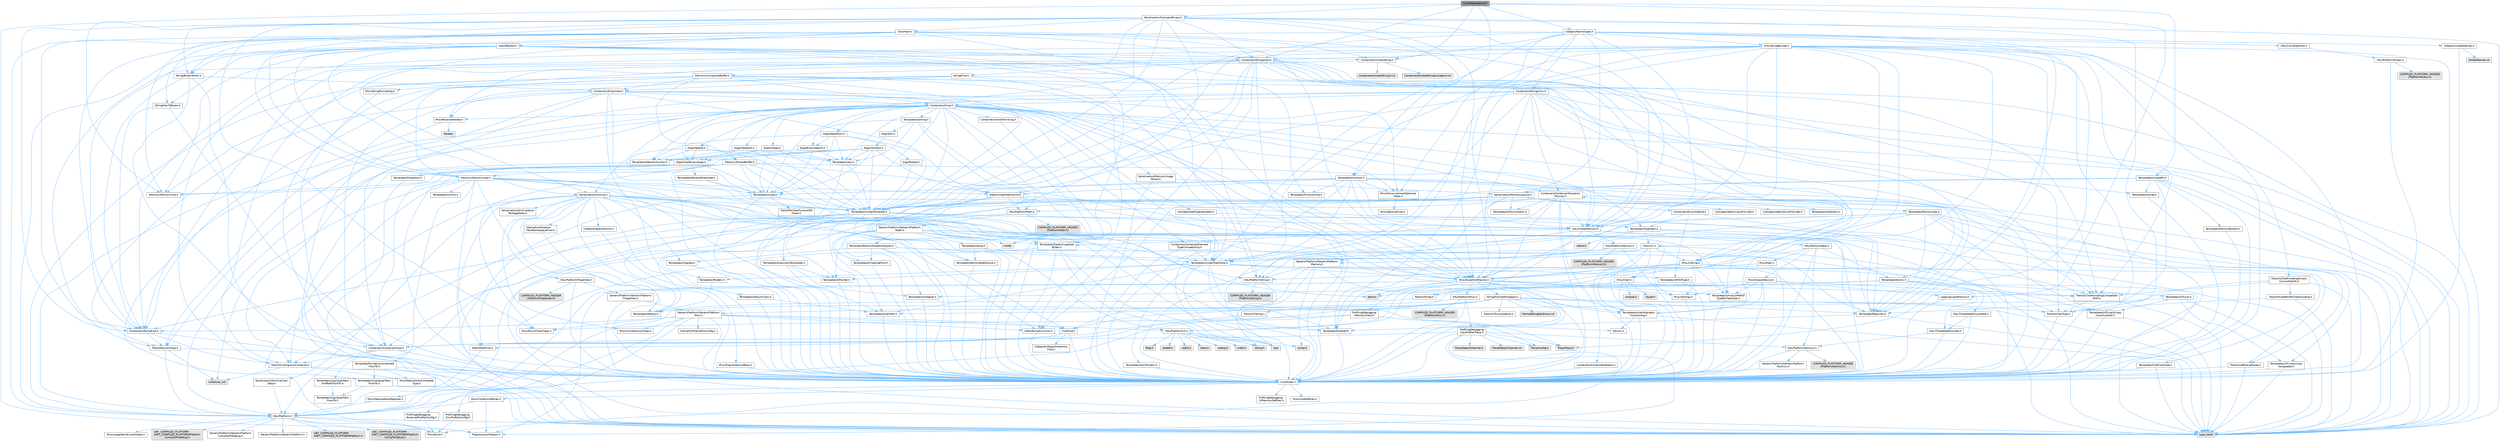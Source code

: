 digraph "CookDependency.h"
{
 // INTERACTIVE_SVG=YES
 // LATEX_PDF_SIZE
  bgcolor="transparent";
  edge [fontname=Helvetica,fontsize=10,labelfontname=Helvetica,labelfontsize=10];
  node [fontname=Helvetica,fontsize=10,shape=box,height=0.2,width=0.4];
  Node1 [id="Node000001",label="CookDependency.h",height=0.2,width=0.4,color="gray40", fillcolor="grey60", style="filled", fontcolor="black",tooltip=" "];
  Node1 -> Node2 [id="edge1_Node000001_Node000002",color="steelblue1",style="solid",tooltip=" "];
  Node2 [id="Node000002",label="Containers/StringView.h",height=0.2,width=0.4,color="grey40", fillcolor="white", style="filled",URL="$dd/dea/StringView_8h.html",tooltip=" "];
  Node2 -> Node3 [id="edge2_Node000002_Node000003",color="steelblue1",style="solid",tooltip=" "];
  Node3 [id="Node000003",label="CoreTypes.h",height=0.2,width=0.4,color="grey40", fillcolor="white", style="filled",URL="$dc/dec/CoreTypes_8h.html",tooltip=" "];
  Node3 -> Node4 [id="edge3_Node000003_Node000004",color="steelblue1",style="solid",tooltip=" "];
  Node4 [id="Node000004",label="HAL/Platform.h",height=0.2,width=0.4,color="grey40", fillcolor="white", style="filled",URL="$d9/dd0/Platform_8h.html",tooltip=" "];
  Node4 -> Node5 [id="edge4_Node000004_Node000005",color="steelblue1",style="solid",tooltip=" "];
  Node5 [id="Node000005",label="Misc/Build.h",height=0.2,width=0.4,color="grey40", fillcolor="white", style="filled",URL="$d3/dbb/Build_8h.html",tooltip=" "];
  Node4 -> Node6 [id="edge5_Node000004_Node000006",color="steelblue1",style="solid",tooltip=" "];
  Node6 [id="Node000006",label="Misc/LargeWorldCoordinates.h",height=0.2,width=0.4,color="grey40", fillcolor="white", style="filled",URL="$d2/dcb/LargeWorldCoordinates_8h.html",tooltip=" "];
  Node4 -> Node7 [id="edge6_Node000004_Node000007",color="steelblue1",style="solid",tooltip=" "];
  Node7 [id="Node000007",label="type_traits",height=0.2,width=0.4,color="grey60", fillcolor="#E0E0E0", style="filled",tooltip=" "];
  Node4 -> Node8 [id="edge7_Node000004_Node000008",color="steelblue1",style="solid",tooltip=" "];
  Node8 [id="Node000008",label="PreprocessorHelpers.h",height=0.2,width=0.4,color="grey40", fillcolor="white", style="filled",URL="$db/ddb/PreprocessorHelpers_8h.html",tooltip=" "];
  Node4 -> Node9 [id="edge8_Node000004_Node000009",color="steelblue1",style="solid",tooltip=" "];
  Node9 [id="Node000009",label="UBT_COMPILED_PLATFORM\l/UBT_COMPILED_PLATFORMPlatform\lCompilerPreSetup.h",height=0.2,width=0.4,color="grey60", fillcolor="#E0E0E0", style="filled",tooltip=" "];
  Node4 -> Node10 [id="edge9_Node000004_Node000010",color="steelblue1",style="solid",tooltip=" "];
  Node10 [id="Node000010",label="GenericPlatform/GenericPlatform\lCompilerPreSetup.h",height=0.2,width=0.4,color="grey40", fillcolor="white", style="filled",URL="$d9/dc8/GenericPlatformCompilerPreSetup_8h.html",tooltip=" "];
  Node4 -> Node11 [id="edge10_Node000004_Node000011",color="steelblue1",style="solid",tooltip=" "];
  Node11 [id="Node000011",label="GenericPlatform/GenericPlatform.h",height=0.2,width=0.4,color="grey40", fillcolor="white", style="filled",URL="$d6/d84/GenericPlatform_8h.html",tooltip=" "];
  Node4 -> Node12 [id="edge11_Node000004_Node000012",color="steelblue1",style="solid",tooltip=" "];
  Node12 [id="Node000012",label="UBT_COMPILED_PLATFORM\l/UBT_COMPILED_PLATFORMPlatform.h",height=0.2,width=0.4,color="grey60", fillcolor="#E0E0E0", style="filled",tooltip=" "];
  Node4 -> Node13 [id="edge12_Node000004_Node000013",color="steelblue1",style="solid",tooltip=" "];
  Node13 [id="Node000013",label="UBT_COMPILED_PLATFORM\l/UBT_COMPILED_PLATFORMPlatform\lCompilerSetup.h",height=0.2,width=0.4,color="grey60", fillcolor="#E0E0E0", style="filled",tooltip=" "];
  Node3 -> Node14 [id="edge13_Node000003_Node000014",color="steelblue1",style="solid",tooltip=" "];
  Node14 [id="Node000014",label="ProfilingDebugging\l/UMemoryDefines.h",height=0.2,width=0.4,color="grey40", fillcolor="white", style="filled",URL="$d2/da2/UMemoryDefines_8h.html",tooltip=" "];
  Node3 -> Node15 [id="edge14_Node000003_Node000015",color="steelblue1",style="solid",tooltip=" "];
  Node15 [id="Node000015",label="Misc/CoreMiscDefines.h",height=0.2,width=0.4,color="grey40", fillcolor="white", style="filled",URL="$da/d38/CoreMiscDefines_8h.html",tooltip=" "];
  Node15 -> Node4 [id="edge15_Node000015_Node000004",color="steelblue1",style="solid",tooltip=" "];
  Node15 -> Node8 [id="edge16_Node000015_Node000008",color="steelblue1",style="solid",tooltip=" "];
  Node3 -> Node16 [id="edge17_Node000003_Node000016",color="steelblue1",style="solid",tooltip=" "];
  Node16 [id="Node000016",label="Misc/CoreDefines.h",height=0.2,width=0.4,color="grey40", fillcolor="white", style="filled",URL="$d3/dd2/CoreDefines_8h.html",tooltip=" "];
  Node2 -> Node17 [id="edge18_Node000002_Node000017",color="steelblue1",style="solid",tooltip=" "];
  Node17 [id="Node000017",label="Containers/StringFwd.h",height=0.2,width=0.4,color="grey40", fillcolor="white", style="filled",URL="$df/d37/StringFwd_8h.html",tooltip=" "];
  Node17 -> Node3 [id="edge19_Node000017_Node000003",color="steelblue1",style="solid",tooltip=" "];
  Node17 -> Node18 [id="edge20_Node000017_Node000018",color="steelblue1",style="solid",tooltip=" "];
  Node18 [id="Node000018",label="Traits/ElementType.h",height=0.2,width=0.4,color="grey40", fillcolor="white", style="filled",URL="$d5/d4f/ElementType_8h.html",tooltip=" "];
  Node18 -> Node4 [id="edge21_Node000018_Node000004",color="steelblue1",style="solid",tooltip=" "];
  Node18 -> Node19 [id="edge22_Node000018_Node000019",color="steelblue1",style="solid",tooltip=" "];
  Node19 [id="Node000019",label="initializer_list",height=0.2,width=0.4,color="grey60", fillcolor="#E0E0E0", style="filled",tooltip=" "];
  Node18 -> Node7 [id="edge23_Node000018_Node000007",color="steelblue1",style="solid",tooltip=" "];
  Node17 -> Node20 [id="edge24_Node000017_Node000020",color="steelblue1",style="solid",tooltip=" "];
  Node20 [id="Node000020",label="Traits/IsContiguousContainer.h",height=0.2,width=0.4,color="grey40", fillcolor="white", style="filled",URL="$d5/d3c/IsContiguousContainer_8h.html",tooltip=" "];
  Node20 -> Node3 [id="edge25_Node000020_Node000003",color="steelblue1",style="solid",tooltip=" "];
  Node20 -> Node21 [id="edge26_Node000020_Node000021",color="steelblue1",style="solid",tooltip=" "];
  Node21 [id="Node000021",label="Misc/StaticAssertComplete\lType.h",height=0.2,width=0.4,color="grey40", fillcolor="white", style="filled",URL="$d5/d4e/StaticAssertCompleteType_8h.html",tooltip=" "];
  Node20 -> Node19 [id="edge27_Node000020_Node000019",color="steelblue1",style="solid",tooltip=" "];
  Node2 -> Node22 [id="edge28_Node000002_Node000022",color="steelblue1",style="solid",tooltip=" "];
  Node22 [id="Node000022",label="HAL/UnrealMemory.h",height=0.2,width=0.4,color="grey40", fillcolor="white", style="filled",URL="$d9/d96/UnrealMemory_8h.html",tooltip=" "];
  Node22 -> Node3 [id="edge29_Node000022_Node000003",color="steelblue1",style="solid",tooltip=" "];
  Node22 -> Node23 [id="edge30_Node000022_Node000023",color="steelblue1",style="solid",tooltip=" "];
  Node23 [id="Node000023",label="GenericPlatform/GenericPlatform\lMemory.h",height=0.2,width=0.4,color="grey40", fillcolor="white", style="filled",URL="$dd/d22/GenericPlatformMemory_8h.html",tooltip=" "];
  Node23 -> Node24 [id="edge31_Node000023_Node000024",color="steelblue1",style="solid",tooltip=" "];
  Node24 [id="Node000024",label="CoreFwd.h",height=0.2,width=0.4,color="grey40", fillcolor="white", style="filled",URL="$d1/d1e/CoreFwd_8h.html",tooltip=" "];
  Node24 -> Node3 [id="edge32_Node000024_Node000003",color="steelblue1",style="solid",tooltip=" "];
  Node24 -> Node25 [id="edge33_Node000024_Node000025",color="steelblue1",style="solid",tooltip=" "];
  Node25 [id="Node000025",label="Containers/ContainersFwd.h",height=0.2,width=0.4,color="grey40", fillcolor="white", style="filled",URL="$d4/d0a/ContainersFwd_8h.html",tooltip=" "];
  Node25 -> Node4 [id="edge34_Node000025_Node000004",color="steelblue1",style="solid",tooltip=" "];
  Node25 -> Node3 [id="edge35_Node000025_Node000003",color="steelblue1",style="solid",tooltip=" "];
  Node25 -> Node20 [id="edge36_Node000025_Node000020",color="steelblue1",style="solid",tooltip=" "];
  Node24 -> Node26 [id="edge37_Node000024_Node000026",color="steelblue1",style="solid",tooltip=" "];
  Node26 [id="Node000026",label="Math/MathFwd.h",height=0.2,width=0.4,color="grey40", fillcolor="white", style="filled",URL="$d2/d10/MathFwd_8h.html",tooltip=" "];
  Node26 -> Node4 [id="edge38_Node000026_Node000004",color="steelblue1",style="solid",tooltip=" "];
  Node24 -> Node27 [id="edge39_Node000024_Node000027",color="steelblue1",style="solid",tooltip=" "];
  Node27 [id="Node000027",label="UObject/UObjectHierarchy\lFwd.h",height=0.2,width=0.4,color="grey40", fillcolor="white", style="filled",URL="$d3/d13/UObjectHierarchyFwd_8h.html",tooltip=" "];
  Node23 -> Node3 [id="edge40_Node000023_Node000003",color="steelblue1",style="solid",tooltip=" "];
  Node23 -> Node28 [id="edge41_Node000023_Node000028",color="steelblue1",style="solid",tooltip=" "];
  Node28 [id="Node000028",label="HAL/PlatformString.h",height=0.2,width=0.4,color="grey40", fillcolor="white", style="filled",URL="$db/db5/PlatformString_8h.html",tooltip=" "];
  Node28 -> Node3 [id="edge42_Node000028_Node000003",color="steelblue1",style="solid",tooltip=" "];
  Node28 -> Node29 [id="edge43_Node000028_Node000029",color="steelblue1",style="solid",tooltip=" "];
  Node29 [id="Node000029",label="COMPILED_PLATFORM_HEADER\l(PlatformString.h)",height=0.2,width=0.4,color="grey60", fillcolor="#E0E0E0", style="filled",tooltip=" "];
  Node23 -> Node30 [id="edge44_Node000023_Node000030",color="steelblue1",style="solid",tooltip=" "];
  Node30 [id="Node000030",label="string.h",height=0.2,width=0.4,color="grey60", fillcolor="#E0E0E0", style="filled",tooltip=" "];
  Node23 -> Node31 [id="edge45_Node000023_Node000031",color="steelblue1",style="solid",tooltip=" "];
  Node31 [id="Node000031",label="wchar.h",height=0.2,width=0.4,color="grey60", fillcolor="#E0E0E0", style="filled",tooltip=" "];
  Node22 -> Node32 [id="edge46_Node000022_Node000032",color="steelblue1",style="solid",tooltip=" "];
  Node32 [id="Node000032",label="HAL/MemoryBase.h",height=0.2,width=0.4,color="grey40", fillcolor="white", style="filled",URL="$d6/d9f/MemoryBase_8h.html",tooltip=" "];
  Node32 -> Node3 [id="edge47_Node000032_Node000003",color="steelblue1",style="solid",tooltip=" "];
  Node32 -> Node33 [id="edge48_Node000032_Node000033",color="steelblue1",style="solid",tooltip=" "];
  Node33 [id="Node000033",label="HAL/PlatformAtomics.h",height=0.2,width=0.4,color="grey40", fillcolor="white", style="filled",URL="$d3/d36/PlatformAtomics_8h.html",tooltip=" "];
  Node33 -> Node3 [id="edge49_Node000033_Node000003",color="steelblue1",style="solid",tooltip=" "];
  Node33 -> Node34 [id="edge50_Node000033_Node000034",color="steelblue1",style="solid",tooltip=" "];
  Node34 [id="Node000034",label="GenericPlatform/GenericPlatform\lAtomics.h",height=0.2,width=0.4,color="grey40", fillcolor="white", style="filled",URL="$da/d72/GenericPlatformAtomics_8h.html",tooltip=" "];
  Node34 -> Node3 [id="edge51_Node000034_Node000003",color="steelblue1",style="solid",tooltip=" "];
  Node33 -> Node35 [id="edge52_Node000033_Node000035",color="steelblue1",style="solid",tooltip=" "];
  Node35 [id="Node000035",label="COMPILED_PLATFORM_HEADER\l(PlatformAtomics.h)",height=0.2,width=0.4,color="grey60", fillcolor="#E0E0E0", style="filled",tooltip=" "];
  Node32 -> Node36 [id="edge53_Node000032_Node000036",color="steelblue1",style="solid",tooltip=" "];
  Node36 [id="Node000036",label="HAL/PlatformCrt.h",height=0.2,width=0.4,color="grey40", fillcolor="white", style="filled",URL="$d8/d75/PlatformCrt_8h.html",tooltip=" "];
  Node36 -> Node37 [id="edge54_Node000036_Node000037",color="steelblue1",style="solid",tooltip=" "];
  Node37 [id="Node000037",label="new",height=0.2,width=0.4,color="grey60", fillcolor="#E0E0E0", style="filled",tooltip=" "];
  Node36 -> Node31 [id="edge55_Node000036_Node000031",color="steelblue1",style="solid",tooltip=" "];
  Node36 -> Node38 [id="edge56_Node000036_Node000038",color="steelblue1",style="solid",tooltip=" "];
  Node38 [id="Node000038",label="stddef.h",height=0.2,width=0.4,color="grey60", fillcolor="#E0E0E0", style="filled",tooltip=" "];
  Node36 -> Node39 [id="edge57_Node000036_Node000039",color="steelblue1",style="solid",tooltip=" "];
  Node39 [id="Node000039",label="stdlib.h",height=0.2,width=0.4,color="grey60", fillcolor="#E0E0E0", style="filled",tooltip=" "];
  Node36 -> Node40 [id="edge58_Node000036_Node000040",color="steelblue1",style="solid",tooltip=" "];
  Node40 [id="Node000040",label="stdio.h",height=0.2,width=0.4,color="grey60", fillcolor="#E0E0E0", style="filled",tooltip=" "];
  Node36 -> Node41 [id="edge59_Node000036_Node000041",color="steelblue1",style="solid",tooltip=" "];
  Node41 [id="Node000041",label="stdarg.h",height=0.2,width=0.4,color="grey60", fillcolor="#E0E0E0", style="filled",tooltip=" "];
  Node36 -> Node42 [id="edge60_Node000036_Node000042",color="steelblue1",style="solid",tooltip=" "];
  Node42 [id="Node000042",label="math.h",height=0.2,width=0.4,color="grey60", fillcolor="#E0E0E0", style="filled",tooltip=" "];
  Node36 -> Node43 [id="edge61_Node000036_Node000043",color="steelblue1",style="solid",tooltip=" "];
  Node43 [id="Node000043",label="float.h",height=0.2,width=0.4,color="grey60", fillcolor="#E0E0E0", style="filled",tooltip=" "];
  Node36 -> Node30 [id="edge62_Node000036_Node000030",color="steelblue1",style="solid",tooltip=" "];
  Node32 -> Node44 [id="edge63_Node000032_Node000044",color="steelblue1",style="solid",tooltip=" "];
  Node44 [id="Node000044",label="Misc/Exec.h",height=0.2,width=0.4,color="grey40", fillcolor="white", style="filled",URL="$de/ddb/Exec_8h.html",tooltip=" "];
  Node44 -> Node3 [id="edge64_Node000044_Node000003",color="steelblue1",style="solid",tooltip=" "];
  Node44 -> Node45 [id="edge65_Node000044_Node000045",color="steelblue1",style="solid",tooltip=" "];
  Node45 [id="Node000045",label="Misc/AssertionMacros.h",height=0.2,width=0.4,color="grey40", fillcolor="white", style="filled",URL="$d0/dfa/AssertionMacros_8h.html",tooltip=" "];
  Node45 -> Node3 [id="edge66_Node000045_Node000003",color="steelblue1",style="solid",tooltip=" "];
  Node45 -> Node4 [id="edge67_Node000045_Node000004",color="steelblue1",style="solid",tooltip=" "];
  Node45 -> Node46 [id="edge68_Node000045_Node000046",color="steelblue1",style="solid",tooltip=" "];
  Node46 [id="Node000046",label="HAL/PlatformMisc.h",height=0.2,width=0.4,color="grey40", fillcolor="white", style="filled",URL="$d0/df5/PlatformMisc_8h.html",tooltip=" "];
  Node46 -> Node3 [id="edge69_Node000046_Node000003",color="steelblue1",style="solid",tooltip=" "];
  Node46 -> Node47 [id="edge70_Node000046_Node000047",color="steelblue1",style="solid",tooltip=" "];
  Node47 [id="Node000047",label="GenericPlatform/GenericPlatform\lMisc.h",height=0.2,width=0.4,color="grey40", fillcolor="white", style="filled",URL="$db/d9a/GenericPlatformMisc_8h.html",tooltip=" "];
  Node47 -> Node17 [id="edge71_Node000047_Node000017",color="steelblue1",style="solid",tooltip=" "];
  Node47 -> Node24 [id="edge72_Node000047_Node000024",color="steelblue1",style="solid",tooltip=" "];
  Node47 -> Node3 [id="edge73_Node000047_Node000003",color="steelblue1",style="solid",tooltip=" "];
  Node47 -> Node48 [id="edge74_Node000047_Node000048",color="steelblue1",style="solid",tooltip=" "];
  Node48 [id="Node000048",label="FramePro/FrameProConfig.h",height=0.2,width=0.4,color="grey40", fillcolor="white", style="filled",URL="$d7/d90/FrameProConfig_8h.html",tooltip=" "];
  Node47 -> Node36 [id="edge75_Node000047_Node000036",color="steelblue1",style="solid",tooltip=" "];
  Node47 -> Node49 [id="edge76_Node000047_Node000049",color="steelblue1",style="solid",tooltip=" "];
  Node49 [id="Node000049",label="Math/NumericLimits.h",height=0.2,width=0.4,color="grey40", fillcolor="white", style="filled",URL="$df/d1b/NumericLimits_8h.html",tooltip=" "];
  Node49 -> Node3 [id="edge77_Node000049_Node000003",color="steelblue1",style="solid",tooltip=" "];
  Node47 -> Node50 [id="edge78_Node000047_Node000050",color="steelblue1",style="solid",tooltip=" "];
  Node50 [id="Node000050",label="Misc/CompressionFlags.h",height=0.2,width=0.4,color="grey40", fillcolor="white", style="filled",URL="$d9/d76/CompressionFlags_8h.html",tooltip=" "];
  Node47 -> Node51 [id="edge79_Node000047_Node000051",color="steelblue1",style="solid",tooltip=" "];
  Node51 [id="Node000051",label="Misc/EnumClassFlags.h",height=0.2,width=0.4,color="grey40", fillcolor="white", style="filled",URL="$d8/de7/EnumClassFlags_8h.html",tooltip=" "];
  Node47 -> Node52 [id="edge80_Node000047_Node000052",color="steelblue1",style="solid",tooltip=" "];
  Node52 [id="Node000052",label="ProfilingDebugging\l/CsvProfilerConfig.h",height=0.2,width=0.4,color="grey40", fillcolor="white", style="filled",URL="$d3/d88/CsvProfilerConfig_8h.html",tooltip=" "];
  Node52 -> Node5 [id="edge81_Node000052_Node000005",color="steelblue1",style="solid",tooltip=" "];
  Node47 -> Node53 [id="edge82_Node000047_Node000053",color="steelblue1",style="solid",tooltip=" "];
  Node53 [id="Node000053",label="ProfilingDebugging\l/ExternalProfilerConfig.h",height=0.2,width=0.4,color="grey40", fillcolor="white", style="filled",URL="$d3/dbb/ExternalProfilerConfig_8h.html",tooltip=" "];
  Node53 -> Node5 [id="edge83_Node000053_Node000005",color="steelblue1",style="solid",tooltip=" "];
  Node46 -> Node54 [id="edge84_Node000046_Node000054",color="steelblue1",style="solid",tooltip=" "];
  Node54 [id="Node000054",label="COMPILED_PLATFORM_HEADER\l(PlatformMisc.h)",height=0.2,width=0.4,color="grey60", fillcolor="#E0E0E0", style="filled",tooltip=" "];
  Node46 -> Node55 [id="edge85_Node000046_Node000055",color="steelblue1",style="solid",tooltip=" "];
  Node55 [id="Node000055",label="ProfilingDebugging\l/CpuProfilerTrace.h",height=0.2,width=0.4,color="grey40", fillcolor="white", style="filled",URL="$da/dcb/CpuProfilerTrace_8h.html",tooltip=" "];
  Node55 -> Node3 [id="edge86_Node000055_Node000003",color="steelblue1",style="solid",tooltip=" "];
  Node55 -> Node25 [id="edge87_Node000055_Node000025",color="steelblue1",style="solid",tooltip=" "];
  Node55 -> Node33 [id="edge88_Node000055_Node000033",color="steelblue1",style="solid",tooltip=" "];
  Node55 -> Node8 [id="edge89_Node000055_Node000008",color="steelblue1",style="solid",tooltip=" "];
  Node55 -> Node5 [id="edge90_Node000055_Node000005",color="steelblue1",style="solid",tooltip=" "];
  Node55 -> Node56 [id="edge91_Node000055_Node000056",color="steelblue1",style="solid",tooltip=" "];
  Node56 [id="Node000056",label="Trace/Config.h",height=0.2,width=0.4,color="grey60", fillcolor="#E0E0E0", style="filled",tooltip=" "];
  Node55 -> Node57 [id="edge92_Node000055_Node000057",color="steelblue1",style="solid",tooltip=" "];
  Node57 [id="Node000057",label="Trace/Detail/Channel.h",height=0.2,width=0.4,color="grey60", fillcolor="#E0E0E0", style="filled",tooltip=" "];
  Node55 -> Node58 [id="edge93_Node000055_Node000058",color="steelblue1",style="solid",tooltip=" "];
  Node58 [id="Node000058",label="Trace/Detail/Channel.inl",height=0.2,width=0.4,color="grey60", fillcolor="#E0E0E0", style="filled",tooltip=" "];
  Node55 -> Node59 [id="edge94_Node000055_Node000059",color="steelblue1",style="solid",tooltip=" "];
  Node59 [id="Node000059",label="Trace/Trace.h",height=0.2,width=0.4,color="grey60", fillcolor="#E0E0E0", style="filled",tooltip=" "];
  Node45 -> Node8 [id="edge95_Node000045_Node000008",color="steelblue1",style="solid",tooltip=" "];
  Node45 -> Node60 [id="edge96_Node000045_Node000060",color="steelblue1",style="solid",tooltip=" "];
  Node60 [id="Node000060",label="Templates/EnableIf.h",height=0.2,width=0.4,color="grey40", fillcolor="white", style="filled",URL="$d7/d60/EnableIf_8h.html",tooltip=" "];
  Node60 -> Node3 [id="edge97_Node000060_Node000003",color="steelblue1",style="solid",tooltip=" "];
  Node45 -> Node61 [id="edge98_Node000045_Node000061",color="steelblue1",style="solid",tooltip=" "];
  Node61 [id="Node000061",label="Templates/IsArrayOrRefOf\lTypeByPredicate.h",height=0.2,width=0.4,color="grey40", fillcolor="white", style="filled",URL="$d6/da1/IsArrayOrRefOfTypeByPredicate_8h.html",tooltip=" "];
  Node61 -> Node3 [id="edge99_Node000061_Node000003",color="steelblue1",style="solid",tooltip=" "];
  Node45 -> Node62 [id="edge100_Node000045_Node000062",color="steelblue1",style="solid",tooltip=" "];
  Node62 [id="Node000062",label="Templates/IsValidVariadic\lFunctionArg.h",height=0.2,width=0.4,color="grey40", fillcolor="white", style="filled",URL="$d0/dc8/IsValidVariadicFunctionArg_8h.html",tooltip=" "];
  Node62 -> Node3 [id="edge101_Node000062_Node000003",color="steelblue1",style="solid",tooltip=" "];
  Node62 -> Node63 [id="edge102_Node000062_Node000063",color="steelblue1",style="solid",tooltip=" "];
  Node63 [id="Node000063",label="IsEnum.h",height=0.2,width=0.4,color="grey40", fillcolor="white", style="filled",URL="$d4/de5/IsEnum_8h.html",tooltip=" "];
  Node62 -> Node7 [id="edge103_Node000062_Node000007",color="steelblue1",style="solid",tooltip=" "];
  Node45 -> Node64 [id="edge104_Node000045_Node000064",color="steelblue1",style="solid",tooltip=" "];
  Node64 [id="Node000064",label="Traits/IsCharEncodingCompatible\lWith.h",height=0.2,width=0.4,color="grey40", fillcolor="white", style="filled",URL="$df/dd1/IsCharEncodingCompatibleWith_8h.html",tooltip=" "];
  Node64 -> Node7 [id="edge105_Node000064_Node000007",color="steelblue1",style="solid",tooltip=" "];
  Node64 -> Node65 [id="edge106_Node000064_Node000065",color="steelblue1",style="solid",tooltip=" "];
  Node65 [id="Node000065",label="Traits/IsCharType.h",height=0.2,width=0.4,color="grey40", fillcolor="white", style="filled",URL="$db/d51/IsCharType_8h.html",tooltip=" "];
  Node65 -> Node3 [id="edge107_Node000065_Node000003",color="steelblue1",style="solid",tooltip=" "];
  Node45 -> Node66 [id="edge108_Node000045_Node000066",color="steelblue1",style="solid",tooltip=" "];
  Node66 [id="Node000066",label="Misc/VarArgs.h",height=0.2,width=0.4,color="grey40", fillcolor="white", style="filled",URL="$d5/d6f/VarArgs_8h.html",tooltip=" "];
  Node66 -> Node3 [id="edge109_Node000066_Node000003",color="steelblue1",style="solid",tooltip=" "];
  Node45 -> Node67 [id="edge110_Node000045_Node000067",color="steelblue1",style="solid",tooltip=" "];
  Node67 [id="Node000067",label="String/FormatStringSan.h",height=0.2,width=0.4,color="grey40", fillcolor="white", style="filled",URL="$d3/d8b/FormatStringSan_8h.html",tooltip=" "];
  Node67 -> Node7 [id="edge111_Node000067_Node000007",color="steelblue1",style="solid",tooltip=" "];
  Node67 -> Node3 [id="edge112_Node000067_Node000003",color="steelblue1",style="solid",tooltip=" "];
  Node67 -> Node68 [id="edge113_Node000067_Node000068",color="steelblue1",style="solid",tooltip=" "];
  Node68 [id="Node000068",label="Templates/Requires.h",height=0.2,width=0.4,color="grey40", fillcolor="white", style="filled",URL="$dc/d96/Requires_8h.html",tooltip=" "];
  Node68 -> Node60 [id="edge114_Node000068_Node000060",color="steelblue1",style="solid",tooltip=" "];
  Node68 -> Node7 [id="edge115_Node000068_Node000007",color="steelblue1",style="solid",tooltip=" "];
  Node67 -> Node69 [id="edge116_Node000067_Node000069",color="steelblue1",style="solid",tooltip=" "];
  Node69 [id="Node000069",label="Templates/Identity.h",height=0.2,width=0.4,color="grey40", fillcolor="white", style="filled",URL="$d0/dd5/Identity_8h.html",tooltip=" "];
  Node67 -> Node62 [id="edge117_Node000067_Node000062",color="steelblue1",style="solid",tooltip=" "];
  Node67 -> Node65 [id="edge118_Node000067_Node000065",color="steelblue1",style="solid",tooltip=" "];
  Node67 -> Node70 [id="edge119_Node000067_Node000070",color="steelblue1",style="solid",tooltip=" "];
  Node70 [id="Node000070",label="Traits/IsTEnumAsByte.h",height=0.2,width=0.4,color="grey40", fillcolor="white", style="filled",URL="$d1/de6/IsTEnumAsByte_8h.html",tooltip=" "];
  Node67 -> Node71 [id="edge120_Node000067_Node000071",color="steelblue1",style="solid",tooltip=" "];
  Node71 [id="Node000071",label="Traits/IsTString.h",height=0.2,width=0.4,color="grey40", fillcolor="white", style="filled",URL="$d0/df8/IsTString_8h.html",tooltip=" "];
  Node71 -> Node25 [id="edge121_Node000071_Node000025",color="steelblue1",style="solid",tooltip=" "];
  Node67 -> Node25 [id="edge122_Node000067_Node000025",color="steelblue1",style="solid",tooltip=" "];
  Node67 -> Node72 [id="edge123_Node000067_Node000072",color="steelblue1",style="solid",tooltip=" "];
  Node72 [id="Node000072",label="FormatStringSanErrors.inl",height=0.2,width=0.4,color="grey60", fillcolor="#E0E0E0", style="filled",tooltip=" "];
  Node45 -> Node73 [id="edge124_Node000045_Node000073",color="steelblue1",style="solid",tooltip=" "];
  Node73 [id="Node000073",label="atomic",height=0.2,width=0.4,color="grey60", fillcolor="#E0E0E0", style="filled",tooltip=" "];
  Node32 -> Node74 [id="edge125_Node000032_Node000074",color="steelblue1",style="solid",tooltip=" "];
  Node74 [id="Node000074",label="Misc/OutputDevice.h",height=0.2,width=0.4,color="grey40", fillcolor="white", style="filled",URL="$d7/d32/OutputDevice_8h.html",tooltip=" "];
  Node74 -> Node24 [id="edge126_Node000074_Node000024",color="steelblue1",style="solid",tooltip=" "];
  Node74 -> Node3 [id="edge127_Node000074_Node000003",color="steelblue1",style="solid",tooltip=" "];
  Node74 -> Node75 [id="edge128_Node000074_Node000075",color="steelblue1",style="solid",tooltip=" "];
  Node75 [id="Node000075",label="Logging/LogVerbosity.h",height=0.2,width=0.4,color="grey40", fillcolor="white", style="filled",URL="$d2/d8f/LogVerbosity_8h.html",tooltip=" "];
  Node75 -> Node3 [id="edge129_Node000075_Node000003",color="steelblue1",style="solid",tooltip=" "];
  Node74 -> Node66 [id="edge130_Node000074_Node000066",color="steelblue1",style="solid",tooltip=" "];
  Node74 -> Node61 [id="edge131_Node000074_Node000061",color="steelblue1",style="solid",tooltip=" "];
  Node74 -> Node62 [id="edge132_Node000074_Node000062",color="steelblue1",style="solid",tooltip=" "];
  Node74 -> Node64 [id="edge133_Node000074_Node000064",color="steelblue1",style="solid",tooltip=" "];
  Node32 -> Node76 [id="edge134_Node000032_Node000076",color="steelblue1",style="solid",tooltip=" "];
  Node76 [id="Node000076",label="Templates/Atomic.h",height=0.2,width=0.4,color="grey40", fillcolor="white", style="filled",URL="$d3/d91/Atomic_8h.html",tooltip=" "];
  Node76 -> Node77 [id="edge135_Node000076_Node000077",color="steelblue1",style="solid",tooltip=" "];
  Node77 [id="Node000077",label="HAL/ThreadSafeCounter.h",height=0.2,width=0.4,color="grey40", fillcolor="white", style="filled",URL="$dc/dc9/ThreadSafeCounter_8h.html",tooltip=" "];
  Node77 -> Node3 [id="edge136_Node000077_Node000003",color="steelblue1",style="solid",tooltip=" "];
  Node77 -> Node33 [id="edge137_Node000077_Node000033",color="steelblue1",style="solid",tooltip=" "];
  Node76 -> Node78 [id="edge138_Node000076_Node000078",color="steelblue1",style="solid",tooltip=" "];
  Node78 [id="Node000078",label="HAL/ThreadSafeCounter64.h",height=0.2,width=0.4,color="grey40", fillcolor="white", style="filled",URL="$d0/d12/ThreadSafeCounter64_8h.html",tooltip=" "];
  Node78 -> Node3 [id="edge139_Node000078_Node000003",color="steelblue1",style="solid",tooltip=" "];
  Node78 -> Node77 [id="edge140_Node000078_Node000077",color="steelblue1",style="solid",tooltip=" "];
  Node76 -> Node79 [id="edge141_Node000076_Node000079",color="steelblue1",style="solid",tooltip=" "];
  Node79 [id="Node000079",label="Templates/IsIntegral.h",height=0.2,width=0.4,color="grey40", fillcolor="white", style="filled",URL="$da/d64/IsIntegral_8h.html",tooltip=" "];
  Node79 -> Node3 [id="edge142_Node000079_Node000003",color="steelblue1",style="solid",tooltip=" "];
  Node76 -> Node80 [id="edge143_Node000076_Node000080",color="steelblue1",style="solid",tooltip=" "];
  Node80 [id="Node000080",label="Templates/IsTrivial.h",height=0.2,width=0.4,color="grey40", fillcolor="white", style="filled",URL="$da/d4c/IsTrivial_8h.html",tooltip=" "];
  Node80 -> Node81 [id="edge144_Node000080_Node000081",color="steelblue1",style="solid",tooltip=" "];
  Node81 [id="Node000081",label="Templates/AndOrNot.h",height=0.2,width=0.4,color="grey40", fillcolor="white", style="filled",URL="$db/d0a/AndOrNot_8h.html",tooltip=" "];
  Node81 -> Node3 [id="edge145_Node000081_Node000003",color="steelblue1",style="solid",tooltip=" "];
  Node80 -> Node82 [id="edge146_Node000080_Node000082",color="steelblue1",style="solid",tooltip=" "];
  Node82 [id="Node000082",label="Templates/IsTriviallyCopy\lConstructible.h",height=0.2,width=0.4,color="grey40", fillcolor="white", style="filled",URL="$d3/d78/IsTriviallyCopyConstructible_8h.html",tooltip=" "];
  Node82 -> Node3 [id="edge147_Node000082_Node000003",color="steelblue1",style="solid",tooltip=" "];
  Node82 -> Node7 [id="edge148_Node000082_Node000007",color="steelblue1",style="solid",tooltip=" "];
  Node80 -> Node83 [id="edge149_Node000080_Node000083",color="steelblue1",style="solid",tooltip=" "];
  Node83 [id="Node000083",label="Templates/IsTriviallyCopy\lAssignable.h",height=0.2,width=0.4,color="grey40", fillcolor="white", style="filled",URL="$d2/df2/IsTriviallyCopyAssignable_8h.html",tooltip=" "];
  Node83 -> Node3 [id="edge150_Node000083_Node000003",color="steelblue1",style="solid",tooltip=" "];
  Node83 -> Node7 [id="edge151_Node000083_Node000007",color="steelblue1",style="solid",tooltip=" "];
  Node80 -> Node7 [id="edge152_Node000080_Node000007",color="steelblue1",style="solid",tooltip=" "];
  Node76 -> Node84 [id="edge153_Node000076_Node000084",color="steelblue1",style="solid",tooltip=" "];
  Node84 [id="Node000084",label="Traits/IntType.h",height=0.2,width=0.4,color="grey40", fillcolor="white", style="filled",URL="$d7/deb/IntType_8h.html",tooltip=" "];
  Node84 -> Node4 [id="edge154_Node000084_Node000004",color="steelblue1",style="solid",tooltip=" "];
  Node76 -> Node73 [id="edge155_Node000076_Node000073",color="steelblue1",style="solid",tooltip=" "];
  Node22 -> Node85 [id="edge156_Node000022_Node000085",color="steelblue1",style="solid",tooltip=" "];
  Node85 [id="Node000085",label="HAL/PlatformMemory.h",height=0.2,width=0.4,color="grey40", fillcolor="white", style="filled",URL="$de/d68/PlatformMemory_8h.html",tooltip=" "];
  Node85 -> Node3 [id="edge157_Node000085_Node000003",color="steelblue1",style="solid",tooltip=" "];
  Node85 -> Node23 [id="edge158_Node000085_Node000023",color="steelblue1",style="solid",tooltip=" "];
  Node85 -> Node86 [id="edge159_Node000085_Node000086",color="steelblue1",style="solid",tooltip=" "];
  Node86 [id="Node000086",label="COMPILED_PLATFORM_HEADER\l(PlatformMemory.h)",height=0.2,width=0.4,color="grey60", fillcolor="#E0E0E0", style="filled",tooltip=" "];
  Node22 -> Node87 [id="edge160_Node000022_Node000087",color="steelblue1",style="solid",tooltip=" "];
  Node87 [id="Node000087",label="ProfilingDebugging\l/MemoryTrace.h",height=0.2,width=0.4,color="grey40", fillcolor="white", style="filled",URL="$da/dd7/MemoryTrace_8h.html",tooltip=" "];
  Node87 -> Node4 [id="edge161_Node000087_Node000004",color="steelblue1",style="solid",tooltip=" "];
  Node87 -> Node51 [id="edge162_Node000087_Node000051",color="steelblue1",style="solid",tooltip=" "];
  Node87 -> Node56 [id="edge163_Node000087_Node000056",color="steelblue1",style="solid",tooltip=" "];
  Node87 -> Node59 [id="edge164_Node000087_Node000059",color="steelblue1",style="solid",tooltip=" "];
  Node22 -> Node88 [id="edge165_Node000022_Node000088",color="steelblue1",style="solid",tooltip=" "];
  Node88 [id="Node000088",label="Templates/IsPointer.h",height=0.2,width=0.4,color="grey40", fillcolor="white", style="filled",URL="$d7/d05/IsPointer_8h.html",tooltip=" "];
  Node88 -> Node3 [id="edge166_Node000088_Node000003",color="steelblue1",style="solid",tooltip=" "];
  Node2 -> Node49 [id="edge167_Node000002_Node000049",color="steelblue1",style="solid",tooltip=" "];
  Node2 -> Node89 [id="edge168_Node000002_Node000089",color="steelblue1",style="solid",tooltip=" "];
  Node89 [id="Node000089",label="Math/UnrealMathUtility.h",height=0.2,width=0.4,color="grey40", fillcolor="white", style="filled",URL="$db/db8/UnrealMathUtility_8h.html",tooltip=" "];
  Node89 -> Node3 [id="edge169_Node000089_Node000003",color="steelblue1",style="solid",tooltip=" "];
  Node89 -> Node45 [id="edge170_Node000089_Node000045",color="steelblue1",style="solid",tooltip=" "];
  Node89 -> Node90 [id="edge171_Node000089_Node000090",color="steelblue1",style="solid",tooltip=" "];
  Node90 [id="Node000090",label="HAL/PlatformMath.h",height=0.2,width=0.4,color="grey40", fillcolor="white", style="filled",URL="$dc/d53/PlatformMath_8h.html",tooltip=" "];
  Node90 -> Node3 [id="edge172_Node000090_Node000003",color="steelblue1",style="solid",tooltip=" "];
  Node90 -> Node91 [id="edge173_Node000090_Node000091",color="steelblue1",style="solid",tooltip=" "];
  Node91 [id="Node000091",label="GenericPlatform/GenericPlatform\lMath.h",height=0.2,width=0.4,color="grey40", fillcolor="white", style="filled",URL="$d5/d79/GenericPlatformMath_8h.html",tooltip=" "];
  Node91 -> Node3 [id="edge174_Node000091_Node000003",color="steelblue1",style="solid",tooltip=" "];
  Node91 -> Node25 [id="edge175_Node000091_Node000025",color="steelblue1",style="solid",tooltip=" "];
  Node91 -> Node36 [id="edge176_Node000091_Node000036",color="steelblue1",style="solid",tooltip=" "];
  Node91 -> Node81 [id="edge177_Node000091_Node000081",color="steelblue1",style="solid",tooltip=" "];
  Node91 -> Node92 [id="edge178_Node000091_Node000092",color="steelblue1",style="solid",tooltip=" "];
  Node92 [id="Node000092",label="Templates/Decay.h",height=0.2,width=0.4,color="grey40", fillcolor="white", style="filled",URL="$dd/d0f/Decay_8h.html",tooltip=" "];
  Node92 -> Node3 [id="edge179_Node000092_Node000003",color="steelblue1",style="solid",tooltip=" "];
  Node92 -> Node93 [id="edge180_Node000092_Node000093",color="steelblue1",style="solid",tooltip=" "];
  Node93 [id="Node000093",label="Templates/RemoveReference.h",height=0.2,width=0.4,color="grey40", fillcolor="white", style="filled",URL="$da/dbe/RemoveReference_8h.html",tooltip=" "];
  Node93 -> Node3 [id="edge181_Node000093_Node000003",color="steelblue1",style="solid",tooltip=" "];
  Node92 -> Node7 [id="edge182_Node000092_Node000007",color="steelblue1",style="solid",tooltip=" "];
  Node91 -> Node94 [id="edge183_Node000091_Node000094",color="steelblue1",style="solid",tooltip=" "];
  Node94 [id="Node000094",label="Templates/IsFloatingPoint.h",height=0.2,width=0.4,color="grey40", fillcolor="white", style="filled",URL="$d3/d11/IsFloatingPoint_8h.html",tooltip=" "];
  Node94 -> Node3 [id="edge184_Node000094_Node000003",color="steelblue1",style="solid",tooltip=" "];
  Node91 -> Node95 [id="edge185_Node000091_Node000095",color="steelblue1",style="solid",tooltip=" "];
  Node95 [id="Node000095",label="Templates/UnrealTypeTraits.h",height=0.2,width=0.4,color="grey40", fillcolor="white", style="filled",URL="$d2/d2d/UnrealTypeTraits_8h.html",tooltip=" "];
  Node95 -> Node3 [id="edge186_Node000095_Node000003",color="steelblue1",style="solid",tooltip=" "];
  Node95 -> Node88 [id="edge187_Node000095_Node000088",color="steelblue1",style="solid",tooltip=" "];
  Node95 -> Node45 [id="edge188_Node000095_Node000045",color="steelblue1",style="solid",tooltip=" "];
  Node95 -> Node81 [id="edge189_Node000095_Node000081",color="steelblue1",style="solid",tooltip=" "];
  Node95 -> Node60 [id="edge190_Node000095_Node000060",color="steelblue1",style="solid",tooltip=" "];
  Node95 -> Node96 [id="edge191_Node000095_Node000096",color="steelblue1",style="solid",tooltip=" "];
  Node96 [id="Node000096",label="Templates/IsArithmetic.h",height=0.2,width=0.4,color="grey40", fillcolor="white", style="filled",URL="$d2/d5d/IsArithmetic_8h.html",tooltip=" "];
  Node96 -> Node3 [id="edge192_Node000096_Node000003",color="steelblue1",style="solid",tooltip=" "];
  Node95 -> Node63 [id="edge193_Node000095_Node000063",color="steelblue1",style="solid",tooltip=" "];
  Node95 -> Node97 [id="edge194_Node000095_Node000097",color="steelblue1",style="solid",tooltip=" "];
  Node97 [id="Node000097",label="Templates/Models.h",height=0.2,width=0.4,color="grey40", fillcolor="white", style="filled",URL="$d3/d0c/Models_8h.html",tooltip=" "];
  Node97 -> Node69 [id="edge195_Node000097_Node000069",color="steelblue1",style="solid",tooltip=" "];
  Node95 -> Node98 [id="edge196_Node000095_Node000098",color="steelblue1",style="solid",tooltip=" "];
  Node98 [id="Node000098",label="Templates/IsPODType.h",height=0.2,width=0.4,color="grey40", fillcolor="white", style="filled",URL="$d7/db1/IsPODType_8h.html",tooltip=" "];
  Node98 -> Node3 [id="edge197_Node000098_Node000003",color="steelblue1",style="solid",tooltip=" "];
  Node95 -> Node99 [id="edge198_Node000095_Node000099",color="steelblue1",style="solid",tooltip=" "];
  Node99 [id="Node000099",label="Templates/IsUECoreType.h",height=0.2,width=0.4,color="grey40", fillcolor="white", style="filled",URL="$d1/db8/IsUECoreType_8h.html",tooltip=" "];
  Node99 -> Node3 [id="edge199_Node000099_Node000003",color="steelblue1",style="solid",tooltip=" "];
  Node99 -> Node7 [id="edge200_Node000099_Node000007",color="steelblue1",style="solid",tooltip=" "];
  Node95 -> Node82 [id="edge201_Node000095_Node000082",color="steelblue1",style="solid",tooltip=" "];
  Node91 -> Node68 [id="edge202_Node000091_Node000068",color="steelblue1",style="solid",tooltip=" "];
  Node91 -> Node100 [id="edge203_Node000091_Node000100",color="steelblue1",style="solid",tooltip=" "];
  Node100 [id="Node000100",label="Templates/ResolveTypeAmbiguity.h",height=0.2,width=0.4,color="grey40", fillcolor="white", style="filled",URL="$df/d1f/ResolveTypeAmbiguity_8h.html",tooltip=" "];
  Node100 -> Node3 [id="edge204_Node000100_Node000003",color="steelblue1",style="solid",tooltip=" "];
  Node100 -> Node94 [id="edge205_Node000100_Node000094",color="steelblue1",style="solid",tooltip=" "];
  Node100 -> Node95 [id="edge206_Node000100_Node000095",color="steelblue1",style="solid",tooltip=" "];
  Node100 -> Node101 [id="edge207_Node000100_Node000101",color="steelblue1",style="solid",tooltip=" "];
  Node101 [id="Node000101",label="Templates/IsSigned.h",height=0.2,width=0.4,color="grey40", fillcolor="white", style="filled",URL="$d8/dd8/IsSigned_8h.html",tooltip=" "];
  Node101 -> Node3 [id="edge208_Node000101_Node000003",color="steelblue1",style="solid",tooltip=" "];
  Node100 -> Node79 [id="edge209_Node000100_Node000079",color="steelblue1",style="solid",tooltip=" "];
  Node100 -> Node68 [id="edge210_Node000100_Node000068",color="steelblue1",style="solid",tooltip=" "];
  Node91 -> Node102 [id="edge211_Node000091_Node000102",color="steelblue1",style="solid",tooltip=" "];
  Node102 [id="Node000102",label="Templates/TypeCompatible\lBytes.h",height=0.2,width=0.4,color="grey40", fillcolor="white", style="filled",URL="$df/d0a/TypeCompatibleBytes_8h.html",tooltip=" "];
  Node102 -> Node3 [id="edge212_Node000102_Node000003",color="steelblue1",style="solid",tooltip=" "];
  Node102 -> Node30 [id="edge213_Node000102_Node000030",color="steelblue1",style="solid",tooltip=" "];
  Node102 -> Node37 [id="edge214_Node000102_Node000037",color="steelblue1",style="solid",tooltip=" "];
  Node102 -> Node7 [id="edge215_Node000102_Node000007",color="steelblue1",style="solid",tooltip=" "];
  Node91 -> Node103 [id="edge216_Node000091_Node000103",color="steelblue1",style="solid",tooltip=" "];
  Node103 [id="Node000103",label="limits",height=0.2,width=0.4,color="grey60", fillcolor="#E0E0E0", style="filled",tooltip=" "];
  Node91 -> Node7 [id="edge217_Node000091_Node000007",color="steelblue1",style="solid",tooltip=" "];
  Node90 -> Node104 [id="edge218_Node000090_Node000104",color="steelblue1",style="solid",tooltip=" "];
  Node104 [id="Node000104",label="COMPILED_PLATFORM_HEADER\l(PlatformMath.h)",height=0.2,width=0.4,color="grey60", fillcolor="#E0E0E0", style="filled",tooltip=" "];
  Node89 -> Node26 [id="edge219_Node000089_Node000026",color="steelblue1",style="solid",tooltip=" "];
  Node89 -> Node69 [id="edge220_Node000089_Node000069",color="steelblue1",style="solid",tooltip=" "];
  Node89 -> Node68 [id="edge221_Node000089_Node000068",color="steelblue1",style="solid",tooltip=" "];
  Node2 -> Node105 [id="edge222_Node000002_Node000105",color="steelblue1",style="solid",tooltip=" "];
  Node105 [id="Node000105",label="Misc/Crc.h",height=0.2,width=0.4,color="grey40", fillcolor="white", style="filled",URL="$d4/dd2/Crc_8h.html",tooltip=" "];
  Node105 -> Node3 [id="edge223_Node000105_Node000003",color="steelblue1",style="solid",tooltip=" "];
  Node105 -> Node28 [id="edge224_Node000105_Node000028",color="steelblue1",style="solid",tooltip=" "];
  Node105 -> Node45 [id="edge225_Node000105_Node000045",color="steelblue1",style="solid",tooltip=" "];
  Node105 -> Node106 [id="edge226_Node000105_Node000106",color="steelblue1",style="solid",tooltip=" "];
  Node106 [id="Node000106",label="Misc/CString.h",height=0.2,width=0.4,color="grey40", fillcolor="white", style="filled",URL="$d2/d49/CString_8h.html",tooltip=" "];
  Node106 -> Node3 [id="edge227_Node000106_Node000003",color="steelblue1",style="solid",tooltip=" "];
  Node106 -> Node36 [id="edge228_Node000106_Node000036",color="steelblue1",style="solid",tooltip=" "];
  Node106 -> Node28 [id="edge229_Node000106_Node000028",color="steelblue1",style="solid",tooltip=" "];
  Node106 -> Node45 [id="edge230_Node000106_Node000045",color="steelblue1",style="solid",tooltip=" "];
  Node106 -> Node107 [id="edge231_Node000106_Node000107",color="steelblue1",style="solid",tooltip=" "];
  Node107 [id="Node000107",label="Misc/Char.h",height=0.2,width=0.4,color="grey40", fillcolor="white", style="filled",URL="$d0/d58/Char_8h.html",tooltip=" "];
  Node107 -> Node3 [id="edge232_Node000107_Node000003",color="steelblue1",style="solid",tooltip=" "];
  Node107 -> Node84 [id="edge233_Node000107_Node000084",color="steelblue1",style="solid",tooltip=" "];
  Node107 -> Node108 [id="edge234_Node000107_Node000108",color="steelblue1",style="solid",tooltip=" "];
  Node108 [id="Node000108",label="ctype.h",height=0.2,width=0.4,color="grey60", fillcolor="#E0E0E0", style="filled",tooltip=" "];
  Node107 -> Node109 [id="edge235_Node000107_Node000109",color="steelblue1",style="solid",tooltip=" "];
  Node109 [id="Node000109",label="wctype.h",height=0.2,width=0.4,color="grey60", fillcolor="#E0E0E0", style="filled",tooltip=" "];
  Node107 -> Node7 [id="edge236_Node000107_Node000007",color="steelblue1",style="solid",tooltip=" "];
  Node106 -> Node66 [id="edge237_Node000106_Node000066",color="steelblue1",style="solid",tooltip=" "];
  Node106 -> Node61 [id="edge238_Node000106_Node000061",color="steelblue1",style="solid",tooltip=" "];
  Node106 -> Node62 [id="edge239_Node000106_Node000062",color="steelblue1",style="solid",tooltip=" "];
  Node106 -> Node64 [id="edge240_Node000106_Node000064",color="steelblue1",style="solid",tooltip=" "];
  Node105 -> Node107 [id="edge241_Node000105_Node000107",color="steelblue1",style="solid",tooltip=" "];
  Node105 -> Node95 [id="edge242_Node000105_Node000095",color="steelblue1",style="solid",tooltip=" "];
  Node105 -> Node65 [id="edge243_Node000105_Node000065",color="steelblue1",style="solid",tooltip=" "];
  Node2 -> Node106 [id="edge244_Node000002_Node000106",color="steelblue1",style="solid",tooltip=" "];
  Node2 -> Node110 [id="edge245_Node000002_Node000110",color="steelblue1",style="solid",tooltip=" "];
  Node110 [id="Node000110",label="Misc/ReverseIterate.h",height=0.2,width=0.4,color="grey40", fillcolor="white", style="filled",URL="$db/de3/ReverseIterate_8h.html",tooltip=" "];
  Node110 -> Node4 [id="edge246_Node000110_Node000004",color="steelblue1",style="solid",tooltip=" "];
  Node110 -> Node111 [id="edge247_Node000110_Node000111",color="steelblue1",style="solid",tooltip=" "];
  Node111 [id="Node000111",label="iterator",height=0.2,width=0.4,color="grey60", fillcolor="#E0E0E0", style="filled",tooltip=" "];
  Node2 -> Node112 [id="edge248_Node000002_Node000112",color="steelblue1",style="solid",tooltip=" "];
  Node112 [id="Node000112",label="String/Find.h",height=0.2,width=0.4,color="grey40", fillcolor="white", style="filled",URL="$d7/dda/String_2Find_8h.html",tooltip=" "];
  Node112 -> Node113 [id="edge249_Node000112_Node000113",color="steelblue1",style="solid",tooltip=" "];
  Node113 [id="Node000113",label="Containers/ArrayView.h",height=0.2,width=0.4,color="grey40", fillcolor="white", style="filled",URL="$d7/df4/ArrayView_8h.html",tooltip=" "];
  Node113 -> Node3 [id="edge250_Node000113_Node000003",color="steelblue1",style="solid",tooltip=" "];
  Node113 -> Node25 [id="edge251_Node000113_Node000025",color="steelblue1",style="solid",tooltip=" "];
  Node113 -> Node45 [id="edge252_Node000113_Node000045",color="steelblue1",style="solid",tooltip=" "];
  Node113 -> Node110 [id="edge253_Node000113_Node000110",color="steelblue1",style="solid",tooltip=" "];
  Node113 -> Node114 [id="edge254_Node000113_Node000114",color="steelblue1",style="solid",tooltip=" "];
  Node114 [id="Node000114",label="Misc/IntrusiveUnsetOptional\lState.h",height=0.2,width=0.4,color="grey40", fillcolor="white", style="filled",URL="$d2/d0a/IntrusiveUnsetOptionalState_8h.html",tooltip=" "];
  Node114 -> Node115 [id="edge255_Node000114_Node000115",color="steelblue1",style="solid",tooltip=" "];
  Node115 [id="Node000115",label="Misc/OptionalFwd.h",height=0.2,width=0.4,color="grey40", fillcolor="white", style="filled",URL="$dc/d50/OptionalFwd_8h.html",tooltip=" "];
  Node113 -> Node116 [id="edge256_Node000113_Node000116",color="steelblue1",style="solid",tooltip=" "];
  Node116 [id="Node000116",label="Templates/Invoke.h",height=0.2,width=0.4,color="grey40", fillcolor="white", style="filled",URL="$d7/deb/Invoke_8h.html",tooltip=" "];
  Node116 -> Node3 [id="edge257_Node000116_Node000003",color="steelblue1",style="solid",tooltip=" "];
  Node116 -> Node117 [id="edge258_Node000116_Node000117",color="steelblue1",style="solid",tooltip=" "];
  Node117 [id="Node000117",label="Traits/MemberFunctionPtr\lOuter.h",height=0.2,width=0.4,color="grey40", fillcolor="white", style="filled",URL="$db/da7/MemberFunctionPtrOuter_8h.html",tooltip=" "];
  Node116 -> Node118 [id="edge259_Node000116_Node000118",color="steelblue1",style="solid",tooltip=" "];
  Node118 [id="Node000118",label="Templates/UnrealTemplate.h",height=0.2,width=0.4,color="grey40", fillcolor="white", style="filled",URL="$d4/d24/UnrealTemplate_8h.html",tooltip=" "];
  Node118 -> Node3 [id="edge260_Node000118_Node000003",color="steelblue1",style="solid",tooltip=" "];
  Node118 -> Node88 [id="edge261_Node000118_Node000088",color="steelblue1",style="solid",tooltip=" "];
  Node118 -> Node22 [id="edge262_Node000118_Node000022",color="steelblue1",style="solid",tooltip=" "];
  Node118 -> Node119 [id="edge263_Node000118_Node000119",color="steelblue1",style="solid",tooltip=" "];
  Node119 [id="Node000119",label="Templates/CopyQualifiers\lAndRefsFromTo.h",height=0.2,width=0.4,color="grey40", fillcolor="white", style="filled",URL="$d3/db3/CopyQualifiersAndRefsFromTo_8h.html",tooltip=" "];
  Node119 -> Node120 [id="edge264_Node000119_Node000120",color="steelblue1",style="solid",tooltip=" "];
  Node120 [id="Node000120",label="Templates/CopyQualifiers\lFromTo.h",height=0.2,width=0.4,color="grey40", fillcolor="white", style="filled",URL="$d5/db4/CopyQualifiersFromTo_8h.html",tooltip=" "];
  Node118 -> Node95 [id="edge265_Node000118_Node000095",color="steelblue1",style="solid",tooltip=" "];
  Node118 -> Node93 [id="edge266_Node000118_Node000093",color="steelblue1",style="solid",tooltip=" "];
  Node118 -> Node68 [id="edge267_Node000118_Node000068",color="steelblue1",style="solid",tooltip=" "];
  Node118 -> Node102 [id="edge268_Node000118_Node000102",color="steelblue1",style="solid",tooltip=" "];
  Node118 -> Node69 [id="edge269_Node000118_Node000069",color="steelblue1",style="solid",tooltip=" "];
  Node118 -> Node20 [id="edge270_Node000118_Node000020",color="steelblue1",style="solid",tooltip=" "];
  Node118 -> Node121 [id="edge271_Node000118_Node000121",color="steelblue1",style="solid",tooltip=" "];
  Node121 [id="Node000121",label="Traits/UseBitwiseSwap.h",height=0.2,width=0.4,color="grey40", fillcolor="white", style="filled",URL="$db/df3/UseBitwiseSwap_8h.html",tooltip=" "];
  Node121 -> Node3 [id="edge272_Node000121_Node000003",color="steelblue1",style="solid",tooltip=" "];
  Node121 -> Node7 [id="edge273_Node000121_Node000007",color="steelblue1",style="solid",tooltip=" "];
  Node118 -> Node7 [id="edge274_Node000118_Node000007",color="steelblue1",style="solid",tooltip=" "];
  Node116 -> Node7 [id="edge275_Node000116_Node000007",color="steelblue1",style="solid",tooltip=" "];
  Node113 -> Node95 [id="edge276_Node000113_Node000095",color="steelblue1",style="solid",tooltip=" "];
  Node113 -> Node18 [id="edge277_Node000113_Node000018",color="steelblue1",style="solid",tooltip=" "];
  Node113 -> Node122 [id="edge278_Node000113_Node000122",color="steelblue1",style="solid",tooltip=" "];
  Node122 [id="Node000122",label="Containers/Array.h",height=0.2,width=0.4,color="grey40", fillcolor="white", style="filled",URL="$df/dd0/Array_8h.html",tooltip=" "];
  Node122 -> Node3 [id="edge279_Node000122_Node000003",color="steelblue1",style="solid",tooltip=" "];
  Node122 -> Node45 [id="edge280_Node000122_Node000045",color="steelblue1",style="solid",tooltip=" "];
  Node122 -> Node114 [id="edge281_Node000122_Node000114",color="steelblue1",style="solid",tooltip=" "];
  Node122 -> Node110 [id="edge282_Node000122_Node000110",color="steelblue1",style="solid",tooltip=" "];
  Node122 -> Node22 [id="edge283_Node000122_Node000022",color="steelblue1",style="solid",tooltip=" "];
  Node122 -> Node95 [id="edge284_Node000122_Node000095",color="steelblue1",style="solid",tooltip=" "];
  Node122 -> Node118 [id="edge285_Node000122_Node000118",color="steelblue1",style="solid",tooltip=" "];
  Node122 -> Node123 [id="edge286_Node000122_Node000123",color="steelblue1",style="solid",tooltip=" "];
  Node123 [id="Node000123",label="Containers/AllowShrinking.h",height=0.2,width=0.4,color="grey40", fillcolor="white", style="filled",URL="$d7/d1a/AllowShrinking_8h.html",tooltip=" "];
  Node123 -> Node3 [id="edge287_Node000123_Node000003",color="steelblue1",style="solid",tooltip=" "];
  Node122 -> Node124 [id="edge288_Node000122_Node000124",color="steelblue1",style="solid",tooltip=" "];
  Node124 [id="Node000124",label="Containers/ContainerAllocation\lPolicies.h",height=0.2,width=0.4,color="grey40", fillcolor="white", style="filled",URL="$d7/dff/ContainerAllocationPolicies_8h.html",tooltip=" "];
  Node124 -> Node3 [id="edge289_Node000124_Node000003",color="steelblue1",style="solid",tooltip=" "];
  Node124 -> Node125 [id="edge290_Node000124_Node000125",color="steelblue1",style="solid",tooltip=" "];
  Node125 [id="Node000125",label="Containers/ContainerHelpers.h",height=0.2,width=0.4,color="grey40", fillcolor="white", style="filled",URL="$d7/d33/ContainerHelpers_8h.html",tooltip=" "];
  Node125 -> Node3 [id="edge291_Node000125_Node000003",color="steelblue1",style="solid",tooltip=" "];
  Node124 -> Node124 [id="edge292_Node000124_Node000124",color="steelblue1",style="solid",tooltip=" "];
  Node124 -> Node90 [id="edge293_Node000124_Node000090",color="steelblue1",style="solid",tooltip=" "];
  Node124 -> Node22 [id="edge294_Node000124_Node000022",color="steelblue1",style="solid",tooltip=" "];
  Node124 -> Node49 [id="edge295_Node000124_Node000049",color="steelblue1",style="solid",tooltip=" "];
  Node124 -> Node45 [id="edge296_Node000124_Node000045",color="steelblue1",style="solid",tooltip=" "];
  Node124 -> Node126 [id="edge297_Node000124_Node000126",color="steelblue1",style="solid",tooltip=" "];
  Node126 [id="Node000126",label="Templates/IsPolymorphic.h",height=0.2,width=0.4,color="grey40", fillcolor="white", style="filled",URL="$dc/d20/IsPolymorphic_8h.html",tooltip=" "];
  Node124 -> Node127 [id="edge298_Node000124_Node000127",color="steelblue1",style="solid",tooltip=" "];
  Node127 [id="Node000127",label="Templates/MemoryOps.h",height=0.2,width=0.4,color="grey40", fillcolor="white", style="filled",URL="$db/dea/MemoryOps_8h.html",tooltip=" "];
  Node127 -> Node3 [id="edge299_Node000127_Node000003",color="steelblue1",style="solid",tooltip=" "];
  Node127 -> Node22 [id="edge300_Node000127_Node000022",color="steelblue1",style="solid",tooltip=" "];
  Node127 -> Node83 [id="edge301_Node000127_Node000083",color="steelblue1",style="solid",tooltip=" "];
  Node127 -> Node82 [id="edge302_Node000127_Node000082",color="steelblue1",style="solid",tooltip=" "];
  Node127 -> Node68 [id="edge303_Node000127_Node000068",color="steelblue1",style="solid",tooltip=" "];
  Node127 -> Node95 [id="edge304_Node000127_Node000095",color="steelblue1",style="solid",tooltip=" "];
  Node127 -> Node121 [id="edge305_Node000127_Node000121",color="steelblue1",style="solid",tooltip=" "];
  Node127 -> Node37 [id="edge306_Node000127_Node000037",color="steelblue1",style="solid",tooltip=" "];
  Node127 -> Node7 [id="edge307_Node000127_Node000007",color="steelblue1",style="solid",tooltip=" "];
  Node124 -> Node102 [id="edge308_Node000124_Node000102",color="steelblue1",style="solid",tooltip=" "];
  Node124 -> Node7 [id="edge309_Node000124_Node000007",color="steelblue1",style="solid",tooltip=" "];
  Node122 -> Node128 [id="edge310_Node000122_Node000128",color="steelblue1",style="solid",tooltip=" "];
  Node128 [id="Node000128",label="Containers/ContainerElement\lTypeCompatibility.h",height=0.2,width=0.4,color="grey40", fillcolor="white", style="filled",URL="$df/ddf/ContainerElementTypeCompatibility_8h.html",tooltip=" "];
  Node128 -> Node3 [id="edge311_Node000128_Node000003",color="steelblue1",style="solid",tooltip=" "];
  Node128 -> Node95 [id="edge312_Node000128_Node000095",color="steelblue1",style="solid",tooltip=" "];
  Node122 -> Node129 [id="edge313_Node000122_Node000129",color="steelblue1",style="solid",tooltip=" "];
  Node129 [id="Node000129",label="Serialization/Archive.h",height=0.2,width=0.4,color="grey40", fillcolor="white", style="filled",URL="$d7/d3b/Archive_8h.html",tooltip=" "];
  Node129 -> Node24 [id="edge314_Node000129_Node000024",color="steelblue1",style="solid",tooltip=" "];
  Node129 -> Node3 [id="edge315_Node000129_Node000003",color="steelblue1",style="solid",tooltip=" "];
  Node129 -> Node130 [id="edge316_Node000129_Node000130",color="steelblue1",style="solid",tooltip=" "];
  Node130 [id="Node000130",label="HAL/PlatformProperties.h",height=0.2,width=0.4,color="grey40", fillcolor="white", style="filled",URL="$d9/db0/PlatformProperties_8h.html",tooltip=" "];
  Node130 -> Node3 [id="edge317_Node000130_Node000003",color="steelblue1",style="solid",tooltip=" "];
  Node130 -> Node131 [id="edge318_Node000130_Node000131",color="steelblue1",style="solid",tooltip=" "];
  Node131 [id="Node000131",label="GenericPlatform/GenericPlatform\lProperties.h",height=0.2,width=0.4,color="grey40", fillcolor="white", style="filled",URL="$d2/dcd/GenericPlatformProperties_8h.html",tooltip=" "];
  Node131 -> Node3 [id="edge319_Node000131_Node000003",color="steelblue1",style="solid",tooltip=" "];
  Node131 -> Node47 [id="edge320_Node000131_Node000047",color="steelblue1",style="solid",tooltip=" "];
  Node130 -> Node132 [id="edge321_Node000130_Node000132",color="steelblue1",style="solid",tooltip=" "];
  Node132 [id="Node000132",label="COMPILED_PLATFORM_HEADER\l(PlatformProperties.h)",height=0.2,width=0.4,color="grey60", fillcolor="#E0E0E0", style="filled",tooltip=" "];
  Node129 -> Node133 [id="edge322_Node000129_Node000133",color="steelblue1",style="solid",tooltip=" "];
  Node133 [id="Node000133",label="Internationalization\l/TextNamespaceFwd.h",height=0.2,width=0.4,color="grey40", fillcolor="white", style="filled",URL="$d8/d97/TextNamespaceFwd_8h.html",tooltip=" "];
  Node133 -> Node3 [id="edge323_Node000133_Node000003",color="steelblue1",style="solid",tooltip=" "];
  Node129 -> Node26 [id="edge324_Node000129_Node000026",color="steelblue1",style="solid",tooltip=" "];
  Node129 -> Node45 [id="edge325_Node000129_Node000045",color="steelblue1",style="solid",tooltip=" "];
  Node129 -> Node5 [id="edge326_Node000129_Node000005",color="steelblue1",style="solid",tooltip=" "];
  Node129 -> Node50 [id="edge327_Node000129_Node000050",color="steelblue1",style="solid",tooltip=" "];
  Node129 -> Node134 [id="edge328_Node000129_Node000134",color="steelblue1",style="solid",tooltip=" "];
  Node134 [id="Node000134",label="Misc/EngineVersionBase.h",height=0.2,width=0.4,color="grey40", fillcolor="white", style="filled",URL="$d5/d2b/EngineVersionBase_8h.html",tooltip=" "];
  Node134 -> Node3 [id="edge329_Node000134_Node000003",color="steelblue1",style="solid",tooltip=" "];
  Node129 -> Node66 [id="edge330_Node000129_Node000066",color="steelblue1",style="solid",tooltip=" "];
  Node129 -> Node135 [id="edge331_Node000129_Node000135",color="steelblue1",style="solid",tooltip=" "];
  Node135 [id="Node000135",label="Serialization/ArchiveCook\lData.h",height=0.2,width=0.4,color="grey40", fillcolor="white", style="filled",URL="$dc/db6/ArchiveCookData_8h.html",tooltip=" "];
  Node135 -> Node4 [id="edge332_Node000135_Node000004",color="steelblue1",style="solid",tooltip=" "];
  Node129 -> Node136 [id="edge333_Node000129_Node000136",color="steelblue1",style="solid",tooltip=" "];
  Node136 [id="Node000136",label="Serialization/ArchiveSave\lPackageData.h",height=0.2,width=0.4,color="grey40", fillcolor="white", style="filled",URL="$d1/d37/ArchiveSavePackageData_8h.html",tooltip=" "];
  Node129 -> Node60 [id="edge334_Node000129_Node000060",color="steelblue1",style="solid",tooltip=" "];
  Node129 -> Node61 [id="edge335_Node000129_Node000061",color="steelblue1",style="solid",tooltip=" "];
  Node129 -> Node137 [id="edge336_Node000129_Node000137",color="steelblue1",style="solid",tooltip=" "];
  Node137 [id="Node000137",label="Templates/IsEnumClass.h",height=0.2,width=0.4,color="grey40", fillcolor="white", style="filled",URL="$d7/d15/IsEnumClass_8h.html",tooltip=" "];
  Node137 -> Node3 [id="edge337_Node000137_Node000003",color="steelblue1",style="solid",tooltip=" "];
  Node137 -> Node81 [id="edge338_Node000137_Node000081",color="steelblue1",style="solid",tooltip=" "];
  Node129 -> Node101 [id="edge339_Node000129_Node000101",color="steelblue1",style="solid",tooltip=" "];
  Node129 -> Node62 [id="edge340_Node000129_Node000062",color="steelblue1",style="solid",tooltip=" "];
  Node129 -> Node118 [id="edge341_Node000129_Node000118",color="steelblue1",style="solid",tooltip=" "];
  Node129 -> Node64 [id="edge342_Node000129_Node000064",color="steelblue1",style="solid",tooltip=" "];
  Node129 -> Node138 [id="edge343_Node000129_Node000138",color="steelblue1",style="solid",tooltip=" "];
  Node138 [id="Node000138",label="UObject/ObjectVersion.h",height=0.2,width=0.4,color="grey40", fillcolor="white", style="filled",URL="$da/d63/ObjectVersion_8h.html",tooltip=" "];
  Node138 -> Node3 [id="edge344_Node000138_Node000003",color="steelblue1",style="solid",tooltip=" "];
  Node122 -> Node139 [id="edge345_Node000122_Node000139",color="steelblue1",style="solid",tooltip=" "];
  Node139 [id="Node000139",label="Serialization/MemoryImage\lWriter.h",height=0.2,width=0.4,color="grey40", fillcolor="white", style="filled",URL="$d0/d08/MemoryImageWriter_8h.html",tooltip=" "];
  Node139 -> Node3 [id="edge346_Node000139_Node000003",color="steelblue1",style="solid",tooltip=" "];
  Node139 -> Node140 [id="edge347_Node000139_Node000140",color="steelblue1",style="solid",tooltip=" "];
  Node140 [id="Node000140",label="Serialization/MemoryLayout.h",height=0.2,width=0.4,color="grey40", fillcolor="white", style="filled",URL="$d7/d66/MemoryLayout_8h.html",tooltip=" "];
  Node140 -> Node141 [id="edge348_Node000140_Node000141",color="steelblue1",style="solid",tooltip=" "];
  Node141 [id="Node000141",label="Concepts/StaticClassProvider.h",height=0.2,width=0.4,color="grey40", fillcolor="white", style="filled",URL="$dd/d83/StaticClassProvider_8h.html",tooltip=" "];
  Node140 -> Node142 [id="edge349_Node000140_Node000142",color="steelblue1",style="solid",tooltip=" "];
  Node142 [id="Node000142",label="Concepts/StaticStructProvider.h",height=0.2,width=0.4,color="grey40", fillcolor="white", style="filled",URL="$d5/d77/StaticStructProvider_8h.html",tooltip=" "];
  Node140 -> Node143 [id="edge350_Node000140_Node000143",color="steelblue1",style="solid",tooltip=" "];
  Node143 [id="Node000143",label="Containers/EnumAsByte.h",height=0.2,width=0.4,color="grey40", fillcolor="white", style="filled",URL="$d6/d9a/EnumAsByte_8h.html",tooltip=" "];
  Node143 -> Node3 [id="edge351_Node000143_Node000003",color="steelblue1",style="solid",tooltip=" "];
  Node143 -> Node98 [id="edge352_Node000143_Node000098",color="steelblue1",style="solid",tooltip=" "];
  Node143 -> Node144 [id="edge353_Node000143_Node000144",color="steelblue1",style="solid",tooltip=" "];
  Node144 [id="Node000144",label="Templates/TypeHash.h",height=0.2,width=0.4,color="grey40", fillcolor="white", style="filled",URL="$d1/d62/TypeHash_8h.html",tooltip=" "];
  Node144 -> Node3 [id="edge354_Node000144_Node000003",color="steelblue1",style="solid",tooltip=" "];
  Node144 -> Node68 [id="edge355_Node000144_Node000068",color="steelblue1",style="solid",tooltip=" "];
  Node144 -> Node105 [id="edge356_Node000144_Node000105",color="steelblue1",style="solid",tooltip=" "];
  Node144 -> Node145 [id="edge357_Node000144_Node000145",color="steelblue1",style="solid",tooltip=" "];
  Node145 [id="Node000145",label="stdint.h",height=0.2,width=0.4,color="grey60", fillcolor="#E0E0E0", style="filled",tooltip=" "];
  Node144 -> Node7 [id="edge358_Node000144_Node000007",color="steelblue1",style="solid",tooltip=" "];
  Node140 -> Node17 [id="edge359_Node000140_Node000017",color="steelblue1",style="solid",tooltip=" "];
  Node140 -> Node22 [id="edge360_Node000140_Node000022",color="steelblue1",style="solid",tooltip=" "];
  Node140 -> Node146 [id="edge361_Node000140_Node000146",color="steelblue1",style="solid",tooltip=" "];
  Node146 [id="Node000146",label="Misc/DelayedAutoRegister.h",height=0.2,width=0.4,color="grey40", fillcolor="white", style="filled",URL="$d1/dda/DelayedAutoRegister_8h.html",tooltip=" "];
  Node146 -> Node4 [id="edge362_Node000146_Node000004",color="steelblue1",style="solid",tooltip=" "];
  Node140 -> Node60 [id="edge363_Node000140_Node000060",color="steelblue1",style="solid",tooltip=" "];
  Node140 -> Node147 [id="edge364_Node000140_Node000147",color="steelblue1",style="solid",tooltip=" "];
  Node147 [id="Node000147",label="Templates/IsAbstract.h",height=0.2,width=0.4,color="grey40", fillcolor="white", style="filled",URL="$d8/db7/IsAbstract_8h.html",tooltip=" "];
  Node140 -> Node126 [id="edge365_Node000140_Node000126",color="steelblue1",style="solid",tooltip=" "];
  Node140 -> Node97 [id="edge366_Node000140_Node000097",color="steelblue1",style="solid",tooltip=" "];
  Node140 -> Node118 [id="edge367_Node000140_Node000118",color="steelblue1",style="solid",tooltip=" "];
  Node122 -> Node148 [id="edge368_Node000122_Node000148",color="steelblue1",style="solid",tooltip=" "];
  Node148 [id="Node000148",label="Algo/Heapify.h",height=0.2,width=0.4,color="grey40", fillcolor="white", style="filled",URL="$d0/d2a/Heapify_8h.html",tooltip=" "];
  Node148 -> Node149 [id="edge369_Node000148_Node000149",color="steelblue1",style="solid",tooltip=" "];
  Node149 [id="Node000149",label="Algo/Impl/BinaryHeap.h",height=0.2,width=0.4,color="grey40", fillcolor="white", style="filled",URL="$d7/da3/Algo_2Impl_2BinaryHeap_8h.html",tooltip=" "];
  Node149 -> Node116 [id="edge370_Node000149_Node000116",color="steelblue1",style="solid",tooltip=" "];
  Node149 -> Node150 [id="edge371_Node000149_Node000150",color="steelblue1",style="solid",tooltip=" "];
  Node150 [id="Node000150",label="Templates/Projection.h",height=0.2,width=0.4,color="grey40", fillcolor="white", style="filled",URL="$d7/df0/Projection_8h.html",tooltip=" "];
  Node150 -> Node7 [id="edge372_Node000150_Node000007",color="steelblue1",style="solid",tooltip=" "];
  Node149 -> Node151 [id="edge373_Node000149_Node000151",color="steelblue1",style="solid",tooltip=" "];
  Node151 [id="Node000151",label="Templates/ReversePredicate.h",height=0.2,width=0.4,color="grey40", fillcolor="white", style="filled",URL="$d8/d28/ReversePredicate_8h.html",tooltip=" "];
  Node151 -> Node116 [id="edge374_Node000151_Node000116",color="steelblue1",style="solid",tooltip=" "];
  Node151 -> Node118 [id="edge375_Node000151_Node000118",color="steelblue1",style="solid",tooltip=" "];
  Node149 -> Node7 [id="edge376_Node000149_Node000007",color="steelblue1",style="solid",tooltip=" "];
  Node148 -> Node152 [id="edge377_Node000148_Node000152",color="steelblue1",style="solid",tooltip=" "];
  Node152 [id="Node000152",label="Templates/IdentityFunctor.h",height=0.2,width=0.4,color="grey40", fillcolor="white", style="filled",URL="$d7/d2e/IdentityFunctor_8h.html",tooltip=" "];
  Node152 -> Node4 [id="edge378_Node000152_Node000004",color="steelblue1",style="solid",tooltip=" "];
  Node148 -> Node116 [id="edge379_Node000148_Node000116",color="steelblue1",style="solid",tooltip=" "];
  Node148 -> Node153 [id="edge380_Node000148_Node000153",color="steelblue1",style="solid",tooltip=" "];
  Node153 [id="Node000153",label="Templates/Less.h",height=0.2,width=0.4,color="grey40", fillcolor="white", style="filled",URL="$de/dc8/Less_8h.html",tooltip=" "];
  Node153 -> Node3 [id="edge381_Node000153_Node000003",color="steelblue1",style="solid",tooltip=" "];
  Node153 -> Node118 [id="edge382_Node000153_Node000118",color="steelblue1",style="solid",tooltip=" "];
  Node148 -> Node118 [id="edge383_Node000148_Node000118",color="steelblue1",style="solid",tooltip=" "];
  Node122 -> Node154 [id="edge384_Node000122_Node000154",color="steelblue1",style="solid",tooltip=" "];
  Node154 [id="Node000154",label="Algo/HeapSort.h",height=0.2,width=0.4,color="grey40", fillcolor="white", style="filled",URL="$d3/d92/HeapSort_8h.html",tooltip=" "];
  Node154 -> Node149 [id="edge385_Node000154_Node000149",color="steelblue1",style="solid",tooltip=" "];
  Node154 -> Node152 [id="edge386_Node000154_Node000152",color="steelblue1",style="solid",tooltip=" "];
  Node154 -> Node153 [id="edge387_Node000154_Node000153",color="steelblue1",style="solid",tooltip=" "];
  Node154 -> Node118 [id="edge388_Node000154_Node000118",color="steelblue1",style="solid",tooltip=" "];
  Node122 -> Node155 [id="edge389_Node000122_Node000155",color="steelblue1",style="solid",tooltip=" "];
  Node155 [id="Node000155",label="Algo/IsHeap.h",height=0.2,width=0.4,color="grey40", fillcolor="white", style="filled",URL="$de/d32/IsHeap_8h.html",tooltip=" "];
  Node155 -> Node149 [id="edge390_Node000155_Node000149",color="steelblue1",style="solid",tooltip=" "];
  Node155 -> Node152 [id="edge391_Node000155_Node000152",color="steelblue1",style="solid",tooltip=" "];
  Node155 -> Node116 [id="edge392_Node000155_Node000116",color="steelblue1",style="solid",tooltip=" "];
  Node155 -> Node153 [id="edge393_Node000155_Node000153",color="steelblue1",style="solid",tooltip=" "];
  Node155 -> Node118 [id="edge394_Node000155_Node000118",color="steelblue1",style="solid",tooltip=" "];
  Node122 -> Node149 [id="edge395_Node000122_Node000149",color="steelblue1",style="solid",tooltip=" "];
  Node122 -> Node156 [id="edge396_Node000122_Node000156",color="steelblue1",style="solid",tooltip=" "];
  Node156 [id="Node000156",label="Algo/StableSort.h",height=0.2,width=0.4,color="grey40", fillcolor="white", style="filled",URL="$d7/d3c/StableSort_8h.html",tooltip=" "];
  Node156 -> Node157 [id="edge397_Node000156_Node000157",color="steelblue1",style="solid",tooltip=" "];
  Node157 [id="Node000157",label="Algo/BinarySearch.h",height=0.2,width=0.4,color="grey40", fillcolor="white", style="filled",URL="$db/db4/BinarySearch_8h.html",tooltip=" "];
  Node157 -> Node152 [id="edge398_Node000157_Node000152",color="steelblue1",style="solid",tooltip=" "];
  Node157 -> Node116 [id="edge399_Node000157_Node000116",color="steelblue1",style="solid",tooltip=" "];
  Node157 -> Node153 [id="edge400_Node000157_Node000153",color="steelblue1",style="solid",tooltip=" "];
  Node156 -> Node158 [id="edge401_Node000156_Node000158",color="steelblue1",style="solid",tooltip=" "];
  Node158 [id="Node000158",label="Algo/Rotate.h",height=0.2,width=0.4,color="grey40", fillcolor="white", style="filled",URL="$dd/da7/Rotate_8h.html",tooltip=" "];
  Node158 -> Node118 [id="edge402_Node000158_Node000118",color="steelblue1",style="solid",tooltip=" "];
  Node156 -> Node152 [id="edge403_Node000156_Node000152",color="steelblue1",style="solid",tooltip=" "];
  Node156 -> Node116 [id="edge404_Node000156_Node000116",color="steelblue1",style="solid",tooltip=" "];
  Node156 -> Node153 [id="edge405_Node000156_Node000153",color="steelblue1",style="solid",tooltip=" "];
  Node156 -> Node118 [id="edge406_Node000156_Node000118",color="steelblue1",style="solid",tooltip=" "];
  Node122 -> Node159 [id="edge407_Node000122_Node000159",color="steelblue1",style="solid",tooltip=" "];
  Node159 [id="Node000159",label="Concepts/GetTypeHashable.h",height=0.2,width=0.4,color="grey40", fillcolor="white", style="filled",URL="$d3/da2/GetTypeHashable_8h.html",tooltip=" "];
  Node159 -> Node3 [id="edge408_Node000159_Node000003",color="steelblue1",style="solid",tooltip=" "];
  Node159 -> Node144 [id="edge409_Node000159_Node000144",color="steelblue1",style="solid",tooltip=" "];
  Node122 -> Node152 [id="edge410_Node000122_Node000152",color="steelblue1",style="solid",tooltip=" "];
  Node122 -> Node116 [id="edge411_Node000122_Node000116",color="steelblue1",style="solid",tooltip=" "];
  Node122 -> Node153 [id="edge412_Node000122_Node000153",color="steelblue1",style="solid",tooltip=" "];
  Node122 -> Node160 [id="edge413_Node000122_Node000160",color="steelblue1",style="solid",tooltip=" "];
  Node160 [id="Node000160",label="Templates/LosesQualifiers\lFromTo.h",height=0.2,width=0.4,color="grey40", fillcolor="white", style="filled",URL="$d2/db3/LosesQualifiersFromTo_8h.html",tooltip=" "];
  Node160 -> Node120 [id="edge414_Node000160_Node000120",color="steelblue1",style="solid",tooltip=" "];
  Node160 -> Node7 [id="edge415_Node000160_Node000007",color="steelblue1",style="solid",tooltip=" "];
  Node122 -> Node68 [id="edge416_Node000122_Node000068",color="steelblue1",style="solid",tooltip=" "];
  Node122 -> Node161 [id="edge417_Node000122_Node000161",color="steelblue1",style="solid",tooltip=" "];
  Node161 [id="Node000161",label="Templates/Sorting.h",height=0.2,width=0.4,color="grey40", fillcolor="white", style="filled",URL="$d3/d9e/Sorting_8h.html",tooltip=" "];
  Node161 -> Node3 [id="edge418_Node000161_Node000003",color="steelblue1",style="solid",tooltip=" "];
  Node161 -> Node157 [id="edge419_Node000161_Node000157",color="steelblue1",style="solid",tooltip=" "];
  Node161 -> Node162 [id="edge420_Node000161_Node000162",color="steelblue1",style="solid",tooltip=" "];
  Node162 [id="Node000162",label="Algo/Sort.h",height=0.2,width=0.4,color="grey40", fillcolor="white", style="filled",URL="$d1/d87/Sort_8h.html",tooltip=" "];
  Node162 -> Node163 [id="edge421_Node000162_Node000163",color="steelblue1",style="solid",tooltip=" "];
  Node163 [id="Node000163",label="Algo/IntroSort.h",height=0.2,width=0.4,color="grey40", fillcolor="white", style="filled",URL="$d3/db3/IntroSort_8h.html",tooltip=" "];
  Node163 -> Node149 [id="edge422_Node000163_Node000149",color="steelblue1",style="solid",tooltip=" "];
  Node163 -> Node89 [id="edge423_Node000163_Node000089",color="steelblue1",style="solid",tooltip=" "];
  Node163 -> Node152 [id="edge424_Node000163_Node000152",color="steelblue1",style="solid",tooltip=" "];
  Node163 -> Node116 [id="edge425_Node000163_Node000116",color="steelblue1",style="solid",tooltip=" "];
  Node163 -> Node150 [id="edge426_Node000163_Node000150",color="steelblue1",style="solid",tooltip=" "];
  Node163 -> Node153 [id="edge427_Node000163_Node000153",color="steelblue1",style="solid",tooltip=" "];
  Node163 -> Node118 [id="edge428_Node000163_Node000118",color="steelblue1",style="solid",tooltip=" "];
  Node161 -> Node90 [id="edge429_Node000161_Node000090",color="steelblue1",style="solid",tooltip=" "];
  Node161 -> Node153 [id="edge430_Node000161_Node000153",color="steelblue1",style="solid",tooltip=" "];
  Node122 -> Node164 [id="edge431_Node000122_Node000164",color="steelblue1",style="solid",tooltip=" "];
  Node164 [id="Node000164",label="Templates/AlignmentTemplates.h",height=0.2,width=0.4,color="grey40", fillcolor="white", style="filled",URL="$dd/d32/AlignmentTemplates_8h.html",tooltip=" "];
  Node164 -> Node3 [id="edge432_Node000164_Node000003",color="steelblue1",style="solid",tooltip=" "];
  Node164 -> Node79 [id="edge433_Node000164_Node000079",color="steelblue1",style="solid",tooltip=" "];
  Node164 -> Node88 [id="edge434_Node000164_Node000088",color="steelblue1",style="solid",tooltip=" "];
  Node122 -> Node18 [id="edge435_Node000122_Node000018",color="steelblue1",style="solid",tooltip=" "];
  Node122 -> Node103 [id="edge436_Node000122_Node000103",color="steelblue1",style="solid",tooltip=" "];
  Node122 -> Node7 [id="edge437_Node000122_Node000007",color="steelblue1",style="solid",tooltip=" "];
  Node113 -> Node89 [id="edge438_Node000113_Node000089",color="steelblue1",style="solid",tooltip=" "];
  Node113 -> Node7 [id="edge439_Node000113_Node000007",color="steelblue1",style="solid",tooltip=" "];
  Node112 -> Node25 [id="edge440_Node000112_Node000025",color="steelblue1",style="solid",tooltip=" "];
  Node112 -> Node17 [id="edge441_Node000112_Node000017",color="steelblue1",style="solid",tooltip=" "];
  Node112 -> Node3 [id="edge442_Node000112_Node000003",color="steelblue1",style="solid",tooltip=" "];
  Node112 -> Node106 [id="edge443_Node000112_Node000106",color="steelblue1",style="solid",tooltip=" "];
  Node2 -> Node68 [id="edge444_Node000002_Node000068",color="steelblue1",style="solid",tooltip=" "];
  Node2 -> Node118 [id="edge445_Node000002_Node000118",color="steelblue1",style="solid",tooltip=" "];
  Node2 -> Node18 [id="edge446_Node000002_Node000018",color="steelblue1",style="solid",tooltip=" "];
  Node2 -> Node64 [id="edge447_Node000002_Node000064",color="steelblue1",style="solid",tooltip=" "];
  Node2 -> Node65 [id="edge448_Node000002_Node000065",color="steelblue1",style="solid",tooltip=" "];
  Node2 -> Node20 [id="edge449_Node000002_Node000020",color="steelblue1",style="solid",tooltip=" "];
  Node2 -> Node7 [id="edge450_Node000002_Node000007",color="steelblue1",style="solid",tooltip=" "];
  Node1 -> Node165 [id="edge451_Node000001_Node000165",color="steelblue1",style="solid",tooltip=" "];
  Node165 [id="Node000165",label="Containers/UnrealString.h",height=0.2,width=0.4,color="grey40", fillcolor="white", style="filled",URL="$d5/dba/UnrealString_8h.html",tooltip=" "];
  Node165 -> Node166 [id="edge452_Node000165_Node000166",color="steelblue1",style="solid",tooltip=" "];
  Node166 [id="Node000166",label="Containers/UnrealStringIncludes.h.inl",height=0.2,width=0.4,color="grey60", fillcolor="#E0E0E0", style="filled",tooltip=" "];
  Node165 -> Node167 [id="edge453_Node000165_Node000167",color="steelblue1",style="solid",tooltip=" "];
  Node167 [id="Node000167",label="Containers/UnrealString.h.inl",height=0.2,width=0.4,color="grey60", fillcolor="#E0E0E0", style="filled",tooltip=" "];
  Node165 -> Node168 [id="edge454_Node000165_Node000168",color="steelblue1",style="solid",tooltip=" "];
  Node168 [id="Node000168",label="Misc/StringFormatArg.h",height=0.2,width=0.4,color="grey40", fillcolor="white", style="filled",URL="$d2/d16/StringFormatArg_8h.html",tooltip=" "];
  Node168 -> Node25 [id="edge455_Node000168_Node000025",color="steelblue1",style="solid",tooltip=" "];
  Node1 -> Node8 [id="edge456_Node000001_Node000008",color="steelblue1",style="solid",tooltip=" "];
  Node1 -> Node75 [id="edge457_Node000001_Node000075",color="steelblue1",style="solid",tooltip=" "];
  Node1 -> Node169 [id="edge458_Node000001_Node000169",color="steelblue1",style="solid",tooltip=" "];
  Node169 [id="Node000169",label="Serialization/CompactBinary.h",height=0.2,width=0.4,color="grey40", fillcolor="white", style="filled",URL="$da/d73/CompactBinary_8h.html",tooltip=" "];
  Node169 -> Node17 [id="edge459_Node000169_Node000017",color="steelblue1",style="solid",tooltip=" "];
  Node169 -> Node2 [id="edge460_Node000169_Node000002",color="steelblue1",style="solid",tooltip=" "];
  Node169 -> Node3 [id="edge461_Node000169_Node000003",color="steelblue1",style="solid",tooltip=" "];
  Node169 -> Node22 [id="edge462_Node000169_Node000022",color="steelblue1",style="solid",tooltip=" "];
  Node169 -> Node170 [id="edge463_Node000169_Node000170",color="steelblue1",style="solid",tooltip=" "];
  Node170 [id="Node000170",label="IO/IoHash.h",height=0.2,width=0.4,color="grey40", fillcolor="white", style="filled",URL="$d0/d97/IoHash_8h.html",tooltip=" "];
  Node170 -> Node17 [id="edge464_Node000170_Node000017",color="steelblue1",style="solid",tooltip=" "];
  Node170 -> Node2 [id="edge465_Node000170_Node000002",color="steelblue1",style="solid",tooltip=" "];
  Node170 -> Node165 [id="edge466_Node000170_Node000165",color="steelblue1",style="solid",tooltip=" "];
  Node170 -> Node4 [id="edge467_Node000170_Node000004",color="steelblue1",style="solid",tooltip=" "];
  Node170 -> Node28 [id="edge468_Node000170_Node000028",color="steelblue1",style="solid",tooltip=" "];
  Node170 -> Node22 [id="edge469_Node000170_Node000022",color="steelblue1",style="solid",tooltip=" "];
  Node170 -> Node171 [id="edge470_Node000170_Node000171",color="steelblue1",style="solid",tooltip=" "];
  Node171 [id="Node000171",label="Hash/Blake3.h",height=0.2,width=0.4,color="grey40", fillcolor="white", style="filled",URL="$d2/db0/Blake3_8h.html",tooltip=" "];
  Node171 -> Node17 [id="edge471_Node000171_Node000017",color="steelblue1",style="solid",tooltip=" "];
  Node171 -> Node2 [id="edge472_Node000171_Node000002",color="steelblue1",style="solid",tooltip=" "];
  Node171 -> Node165 [id="edge473_Node000171_Node000165",color="steelblue1",style="solid",tooltip=" "];
  Node171 -> Node4 [id="edge474_Node000171_Node000004",color="steelblue1",style="solid",tooltip=" "];
  Node171 -> Node28 [id="edge475_Node000171_Node000028",color="steelblue1",style="solid",tooltip=" "];
  Node171 -> Node22 [id="edge476_Node000171_Node000022",color="steelblue1",style="solid",tooltip=" "];
  Node171 -> Node172 [id="edge477_Node000171_Node000172",color="steelblue1",style="solid",tooltip=" "];
  Node172 [id="Node000172",label="Memory/MemoryFwd.h",height=0.2,width=0.4,color="grey40", fillcolor="white", style="filled",URL="$df/d72/MemoryFwd_8h.html",tooltip=" "];
  Node171 -> Node173 [id="edge478_Node000171_Node000173",color="steelblue1",style="solid",tooltip=" "];
  Node173 [id="Node000173",label="Memory/MemoryView.h",height=0.2,width=0.4,color="grey40", fillcolor="white", style="filled",URL="$db/d99/MemoryView_8h.html",tooltip=" "];
  Node173 -> Node3 [id="edge479_Node000173_Node000003",color="steelblue1",style="solid",tooltip=" "];
  Node173 -> Node28 [id="edge480_Node000173_Node000028",color="steelblue1",style="solid",tooltip=" "];
  Node173 -> Node49 [id="edge481_Node000173_Node000049",color="steelblue1",style="solid",tooltip=" "];
  Node173 -> Node89 [id="edge482_Node000173_Node000089",color="steelblue1",style="solid",tooltip=" "];
  Node173 -> Node172 [id="edge483_Node000173_Node000172",color="steelblue1",style="solid",tooltip=" "];
  Node173 -> Node81 [id="edge484_Node000173_Node000081",color="steelblue1",style="solid",tooltip=" "];
  Node173 -> Node60 [id="edge485_Node000173_Node000060",color="steelblue1",style="solid",tooltip=" "];
  Node173 -> Node69 [id="edge486_Node000173_Node000069",color="steelblue1",style="solid",tooltip=" "];
  Node173 -> Node174 [id="edge487_Node000173_Node000174",color="steelblue1",style="solid",tooltip=" "];
  Node174 [id="Node000174",label="Templates/IsConst.h",height=0.2,width=0.4,color="grey40", fillcolor="white", style="filled",URL="$dc/dde/IsConst_8h.html",tooltip=" "];
  Node173 -> Node175 [id="edge488_Node000173_Node000175",color="steelblue1",style="solid",tooltip=" "];
  Node175 [id="Node000175",label="Templates/PointerIsConvertible\lFromTo.h",height=0.2,width=0.4,color="grey40", fillcolor="white", style="filled",URL="$d6/d65/PointerIsConvertibleFromTo_8h.html",tooltip=" "];
  Node175 -> Node3 [id="edge489_Node000175_Node000003",color="steelblue1",style="solid",tooltip=" "];
  Node175 -> Node21 [id="edge490_Node000175_Node000021",color="steelblue1",style="solid",tooltip=" "];
  Node175 -> Node160 [id="edge491_Node000175_Node000160",color="steelblue1",style="solid",tooltip=" "];
  Node175 -> Node7 [id="edge492_Node000175_Node000007",color="steelblue1",style="solid",tooltip=" "];
  Node173 -> Node118 [id="edge493_Node000173_Node000118",color="steelblue1",style="solid",tooltip=" "];
  Node173 -> Node20 [id="edge494_Node000173_Node000020",color="steelblue1",style="solid",tooltip=" "];
  Node173 -> Node19 [id="edge495_Node000173_Node000019",color="steelblue1",style="solid",tooltip=" "];
  Node171 -> Node45 [id="edge496_Node000171_Node000045",color="steelblue1",style="solid",tooltip=" "];
  Node171 -> Node129 [id="edge497_Node000171_Node000129",color="steelblue1",style="solid",tooltip=" "];
  Node171 -> Node176 [id="edge498_Node000171_Node000176",color="steelblue1",style="solid",tooltip=" "];
  Node176 [id="Node000176",label="String/BytesToHex.h",height=0.2,width=0.4,color="grey40", fillcolor="white", style="filled",URL="$d0/d85/BytesToHex_8h.html",tooltip=" "];
  Node176 -> Node113 [id="edge499_Node000176_Node000113",color="steelblue1",style="solid",tooltip=" "];
  Node176 -> Node25 [id="edge500_Node000176_Node000025",color="steelblue1",style="solid",tooltip=" "];
  Node176 -> Node17 [id="edge501_Node000176_Node000017",color="steelblue1",style="solid",tooltip=" "];
  Node176 -> Node3 [id="edge502_Node000176_Node000003",color="steelblue1",style="solid",tooltip=" "];
  Node171 -> Node177 [id="edge503_Node000171_Node000177",color="steelblue1",style="solid",tooltip=" "];
  Node177 [id="Node000177",label="String/HexToBytes.h",height=0.2,width=0.4,color="grey40", fillcolor="white", style="filled",URL="$d3/d15/HexToBytes_8h.html",tooltip=" "];
  Node177 -> Node3 [id="edge504_Node000177_Node000003",color="steelblue1",style="solid",tooltip=" "];
  Node177 -> Node17 [id="edge505_Node000177_Node000017",color="steelblue1",style="solid",tooltip=" "];
  Node171 -> Node102 [id="edge506_Node000171_Node000102",color="steelblue1",style="solid",tooltip=" "];
  Node170 -> Node172 [id="edge507_Node000170_Node000172",color="steelblue1",style="solid",tooltip=" "];
  Node170 -> Node173 [id="edge508_Node000170_Node000173",color="steelblue1",style="solid",tooltip=" "];
  Node170 -> Node45 [id="edge509_Node000170_Node000045",color="steelblue1",style="solid",tooltip=" "];
  Node170 -> Node129 [id="edge510_Node000170_Node000129",color="steelblue1",style="solid",tooltip=" "];
  Node170 -> Node176 [id="edge511_Node000170_Node000176",color="steelblue1",style="solid",tooltip=" "];
  Node170 -> Node177 [id="edge512_Node000170_Node000177",color="steelblue1",style="solid",tooltip=" "];
  Node169 -> Node178 [id="edge513_Node000169_Node000178",color="steelblue1",style="solid",tooltip=" "];
  Node178 [id="Node000178",label="Memory/CompositeBuffer.h",height=0.2,width=0.4,color="grey40", fillcolor="white", style="filled",URL="$da/d4b/CompositeBuffer_8h.html",tooltip=" "];
  Node178 -> Node122 [id="edge514_Node000178_Node000122",color="steelblue1",style="solid",tooltip=" "];
  Node178 -> Node113 [id="edge515_Node000178_Node000113",color="steelblue1",style="solid",tooltip=" "];
  Node178 -> Node25 [id="edge516_Node000178_Node000025",color="steelblue1",style="solid",tooltip=" "];
  Node178 -> Node4 [id="edge517_Node000178_Node000004",color="steelblue1",style="solid",tooltip=" "];
  Node178 -> Node49 [id="edge518_Node000178_Node000049",color="steelblue1",style="solid",tooltip=" "];
  Node178 -> Node172 [id="edge519_Node000178_Node000172",color="steelblue1",style="solid",tooltip=" "];
  Node178 -> Node173 [id="edge520_Node000178_Node000173",color="steelblue1",style="solid",tooltip=" "];
  Node178 -> Node179 [id="edge521_Node000178_Node000179",color="steelblue1",style="solid",tooltip=" "];
  Node179 [id="Node000179",label="Memory/SharedBuffer.h",height=0.2,width=0.4,color="grey40", fillcolor="white", style="filled",URL="$d8/d2c/SharedBuffer_8h.html",tooltip=" "];
  Node179 -> Node25 [id="edge522_Node000179_Node000025",color="steelblue1",style="solid",tooltip=" "];
  Node179 -> Node3 [id="edge523_Node000179_Node000003",color="steelblue1",style="solid",tooltip=" "];
  Node179 -> Node172 [id="edge524_Node000179_Node000172",color="steelblue1",style="solid",tooltip=" "];
  Node179 -> Node173 [id="edge525_Node000179_Node000173",color="steelblue1",style="solid",tooltip=" "];
  Node179 -> Node45 [id="edge526_Node000179_Node000045",color="steelblue1",style="solid",tooltip=" "];
  Node179 -> Node51 [id="edge527_Node000179_Node000051",color="steelblue1",style="solid",tooltip=" "];
  Node179 -> Node116 [id="edge528_Node000179_Node000116",color="steelblue1",style="solid",tooltip=" "];
  Node179 -> Node144 [id="edge529_Node000179_Node000144",color="steelblue1",style="solid",tooltip=" "];
  Node179 -> Node118 [id="edge530_Node000179_Node000118",color="steelblue1",style="solid",tooltip=" "];
  Node179 -> Node73 [id="edge531_Node000179_Node000073",color="steelblue1",style="solid",tooltip=" "];
  Node179 -> Node7 [id="edge532_Node000179_Node000007",color="steelblue1",style="solid",tooltip=" "];
  Node178 -> Node118 [id="edge533_Node000178_Node000118",color="steelblue1",style="solid",tooltip=" "];
  Node178 -> Node180 [id="edge534_Node000178_Node000180",color="steelblue1",style="solid",tooltip=" "];
  Node180 [id="Node000180",label="Templates/FunctionFwd.h",height=0.2,width=0.4,color="grey40", fillcolor="white", style="filled",URL="$d6/d54/FunctionFwd_8h.html",tooltip=" "];
  Node178 -> Node7 [id="edge535_Node000178_Node000007",color="steelblue1",style="solid",tooltip=" "];
  Node169 -> Node172 [id="edge536_Node000169_Node000172",color="steelblue1",style="solid",tooltip=" "];
  Node169 -> Node173 [id="edge537_Node000169_Node000173",color="steelblue1",style="solid",tooltip=" "];
  Node169 -> Node179 [id="edge538_Node000169_Node000179",color="steelblue1",style="solid",tooltip=" "];
  Node169 -> Node45 [id="edge539_Node000169_Node000045",color="steelblue1",style="solid",tooltip=" "];
  Node169 -> Node51 [id="edge540_Node000169_Node000051",color="steelblue1",style="solid",tooltip=" "];
  Node169 -> Node176 [id="edge541_Node000169_Node000176",color="steelblue1",style="solid",tooltip=" "];
  Node169 -> Node181 [id="edge542_Node000169_Node000181",color="steelblue1",style="solid",tooltip=" "];
  Node181 [id="Node000181",label="Templates/Function.h",height=0.2,width=0.4,color="grey40", fillcolor="white", style="filled",URL="$df/df5/Function_8h.html",tooltip=" "];
  Node181 -> Node3 [id="edge543_Node000181_Node000003",color="steelblue1",style="solid",tooltip=" "];
  Node181 -> Node45 [id="edge544_Node000181_Node000045",color="steelblue1",style="solid",tooltip=" "];
  Node181 -> Node114 [id="edge545_Node000181_Node000114",color="steelblue1",style="solid",tooltip=" "];
  Node181 -> Node22 [id="edge546_Node000181_Node000022",color="steelblue1",style="solid",tooltip=" "];
  Node181 -> Node180 [id="edge547_Node000181_Node000180",color="steelblue1",style="solid",tooltip=" "];
  Node181 -> Node95 [id="edge548_Node000181_Node000095",color="steelblue1",style="solid",tooltip=" "];
  Node181 -> Node116 [id="edge549_Node000181_Node000116",color="steelblue1",style="solid",tooltip=" "];
  Node181 -> Node118 [id="edge550_Node000181_Node000118",color="steelblue1",style="solid",tooltip=" "];
  Node181 -> Node68 [id="edge551_Node000181_Node000068",color="steelblue1",style="solid",tooltip=" "];
  Node181 -> Node89 [id="edge552_Node000181_Node000089",color="steelblue1",style="solid",tooltip=" "];
  Node181 -> Node37 [id="edge553_Node000181_Node000037",color="steelblue1",style="solid",tooltip=" "];
  Node181 -> Node7 [id="edge554_Node000181_Node000007",color="steelblue1",style="solid",tooltip=" "];
  Node169 -> Node93 [id="edge555_Node000169_Node000093",color="steelblue1",style="solid",tooltip=" "];
  Node169 -> Node118 [id="edge556_Node000169_Node000118",color="steelblue1",style="solid",tooltip=" "];
  Node169 -> Node7 [id="edge557_Node000169_Node000007",color="steelblue1",style="solid",tooltip=" "];
  Node1 -> Node181 [id="edge558_Node000001_Node000181",color="steelblue1",style="solid",tooltip=" "];
  Node1 -> Node182 [id="edge559_Node000001_Node000182",color="steelblue1",style="solid",tooltip=" "];
  Node182 [id="Node000182",label="Templates/UniquePtr.h",height=0.2,width=0.4,color="grey40", fillcolor="white", style="filled",URL="$de/d1a/UniquePtr_8h.html",tooltip=" "];
  Node182 -> Node3 [id="edge560_Node000182_Node000003",color="steelblue1",style="solid",tooltip=" "];
  Node182 -> Node118 [id="edge561_Node000182_Node000118",color="steelblue1",style="solid",tooltip=" "];
  Node182 -> Node183 [id="edge562_Node000182_Node000183",color="steelblue1",style="solid",tooltip=" "];
  Node183 [id="Node000183",label="Templates/IsArray.h",height=0.2,width=0.4,color="grey40", fillcolor="white", style="filled",URL="$d8/d8d/IsArray_8h.html",tooltip=" "];
  Node183 -> Node3 [id="edge563_Node000183_Node000003",color="steelblue1",style="solid",tooltip=" "];
  Node182 -> Node184 [id="edge564_Node000182_Node000184",color="steelblue1",style="solid",tooltip=" "];
  Node184 [id="Node000184",label="Templates/RemoveExtent.h",height=0.2,width=0.4,color="grey40", fillcolor="white", style="filled",URL="$dc/de9/RemoveExtent_8h.html",tooltip=" "];
  Node184 -> Node3 [id="edge565_Node000184_Node000003",color="steelblue1",style="solid",tooltip=" "];
  Node182 -> Node68 [id="edge566_Node000182_Node000068",color="steelblue1",style="solid",tooltip=" "];
  Node182 -> Node140 [id="edge567_Node000182_Node000140",color="steelblue1",style="solid",tooltip=" "];
  Node182 -> Node7 [id="edge568_Node000182_Node000007",color="steelblue1",style="solid",tooltip=" "];
  Node1 -> Node185 [id="edge569_Node000001_Node000185",color="steelblue1",style="solid",tooltip=" "];
  Node185 [id="Node000185",label="UObject/NameTypes.h",height=0.2,width=0.4,color="grey40", fillcolor="white", style="filled",URL="$d6/d35/NameTypes_8h.html",tooltip=" "];
  Node185 -> Node3 [id="edge570_Node000185_Node000003",color="steelblue1",style="solid",tooltip=" "];
  Node185 -> Node45 [id="edge571_Node000185_Node000045",color="steelblue1",style="solid",tooltip=" "];
  Node185 -> Node22 [id="edge572_Node000185_Node000022",color="steelblue1",style="solid",tooltip=" "];
  Node185 -> Node95 [id="edge573_Node000185_Node000095",color="steelblue1",style="solid",tooltip=" "];
  Node185 -> Node118 [id="edge574_Node000185_Node000118",color="steelblue1",style="solid",tooltip=" "];
  Node185 -> Node165 [id="edge575_Node000185_Node000165",color="steelblue1",style="solid",tooltip=" "];
  Node185 -> Node186 [id="edge576_Node000185_Node000186",color="steelblue1",style="solid",tooltip=" "];
  Node186 [id="Node000186",label="HAL/CriticalSection.h",height=0.2,width=0.4,color="grey40", fillcolor="white", style="filled",URL="$d6/d90/CriticalSection_8h.html",tooltip=" "];
  Node186 -> Node187 [id="edge577_Node000186_Node000187",color="steelblue1",style="solid",tooltip=" "];
  Node187 [id="Node000187",label="HAL/PlatformMutex.h",height=0.2,width=0.4,color="grey40", fillcolor="white", style="filled",URL="$d9/d0b/PlatformMutex_8h.html",tooltip=" "];
  Node187 -> Node3 [id="edge578_Node000187_Node000003",color="steelblue1",style="solid",tooltip=" "];
  Node187 -> Node188 [id="edge579_Node000187_Node000188",color="steelblue1",style="solid",tooltip=" "];
  Node188 [id="Node000188",label="COMPILED_PLATFORM_HEADER\l(PlatformMutex.h)",height=0.2,width=0.4,color="grey60", fillcolor="#E0E0E0", style="filled",tooltip=" "];
  Node185 -> Node189 [id="edge580_Node000185_Node000189",color="steelblue1",style="solid",tooltip=" "];
  Node189 [id="Node000189",label="Containers/StringConv.h",height=0.2,width=0.4,color="grey40", fillcolor="white", style="filled",URL="$d3/ddf/StringConv_8h.html",tooltip=" "];
  Node189 -> Node3 [id="edge581_Node000189_Node000003",color="steelblue1",style="solid",tooltip=" "];
  Node189 -> Node45 [id="edge582_Node000189_Node000045",color="steelblue1",style="solid",tooltip=" "];
  Node189 -> Node124 [id="edge583_Node000189_Node000124",color="steelblue1",style="solid",tooltip=" "];
  Node189 -> Node122 [id="edge584_Node000189_Node000122",color="steelblue1",style="solid",tooltip=" "];
  Node189 -> Node106 [id="edge585_Node000189_Node000106",color="steelblue1",style="solid",tooltip=" "];
  Node189 -> Node183 [id="edge586_Node000189_Node000183",color="steelblue1",style="solid",tooltip=" "];
  Node189 -> Node118 [id="edge587_Node000189_Node000118",color="steelblue1",style="solid",tooltip=" "];
  Node189 -> Node95 [id="edge588_Node000189_Node000095",color="steelblue1",style="solid",tooltip=" "];
  Node189 -> Node18 [id="edge589_Node000189_Node000018",color="steelblue1",style="solid",tooltip=" "];
  Node189 -> Node64 [id="edge590_Node000189_Node000064",color="steelblue1",style="solid",tooltip=" "];
  Node189 -> Node20 [id="edge591_Node000189_Node000020",color="steelblue1",style="solid",tooltip=" "];
  Node189 -> Node7 [id="edge592_Node000189_Node000007",color="steelblue1",style="solid",tooltip=" "];
  Node185 -> Node17 [id="edge593_Node000185_Node000017",color="steelblue1",style="solid",tooltip=" "];
  Node185 -> Node190 [id="edge594_Node000185_Node000190",color="steelblue1",style="solid",tooltip=" "];
  Node190 [id="Node000190",label="UObject/UnrealNames.h",height=0.2,width=0.4,color="grey40", fillcolor="white", style="filled",URL="$d8/db1/UnrealNames_8h.html",tooltip=" "];
  Node190 -> Node3 [id="edge595_Node000190_Node000003",color="steelblue1",style="solid",tooltip=" "];
  Node190 -> Node191 [id="edge596_Node000190_Node000191",color="steelblue1",style="solid",tooltip=" "];
  Node191 [id="Node000191",label="UnrealNames.inl",height=0.2,width=0.4,color="grey60", fillcolor="#E0E0E0", style="filled",tooltip=" "];
  Node185 -> Node76 [id="edge597_Node000185_Node000076",color="steelblue1",style="solid",tooltip=" "];
  Node185 -> Node140 [id="edge598_Node000185_Node000140",color="steelblue1",style="solid",tooltip=" "];
  Node185 -> Node114 [id="edge599_Node000185_Node000114",color="steelblue1",style="solid",tooltip=" "];
  Node185 -> Node192 [id="edge600_Node000185_Node000192",color="steelblue1",style="solid",tooltip=" "];
  Node192 [id="Node000192",label="Misc/StringBuilder.h",height=0.2,width=0.4,color="grey40", fillcolor="white", style="filled",URL="$d4/d52/StringBuilder_8h.html",tooltip=" "];
  Node192 -> Node17 [id="edge601_Node000192_Node000017",color="steelblue1",style="solid",tooltip=" "];
  Node192 -> Node2 [id="edge602_Node000192_Node000002",color="steelblue1",style="solid",tooltip=" "];
  Node192 -> Node3 [id="edge603_Node000192_Node000003",color="steelblue1",style="solid",tooltip=" "];
  Node192 -> Node28 [id="edge604_Node000192_Node000028",color="steelblue1",style="solid",tooltip=" "];
  Node192 -> Node22 [id="edge605_Node000192_Node000022",color="steelblue1",style="solid",tooltip=" "];
  Node192 -> Node45 [id="edge606_Node000192_Node000045",color="steelblue1",style="solid",tooltip=" "];
  Node192 -> Node106 [id="edge607_Node000192_Node000106",color="steelblue1",style="solid",tooltip=" "];
  Node192 -> Node60 [id="edge608_Node000192_Node000060",color="steelblue1",style="solid",tooltip=" "];
  Node192 -> Node61 [id="edge609_Node000192_Node000061",color="steelblue1",style="solid",tooltip=" "];
  Node192 -> Node62 [id="edge610_Node000192_Node000062",color="steelblue1",style="solid",tooltip=" "];
  Node192 -> Node68 [id="edge611_Node000192_Node000068",color="steelblue1",style="solid",tooltip=" "];
  Node192 -> Node118 [id="edge612_Node000192_Node000118",color="steelblue1",style="solid",tooltip=" "];
  Node192 -> Node95 [id="edge613_Node000192_Node000095",color="steelblue1",style="solid",tooltip=" "];
  Node192 -> Node64 [id="edge614_Node000192_Node000064",color="steelblue1",style="solid",tooltip=" "];
  Node192 -> Node193 [id="edge615_Node000192_Node000193",color="steelblue1",style="solid",tooltip=" "];
  Node193 [id="Node000193",label="Traits/IsCharEncodingSimply\lConvertibleTo.h",height=0.2,width=0.4,color="grey40", fillcolor="white", style="filled",URL="$d4/dee/IsCharEncodingSimplyConvertibleTo_8h.html",tooltip=" "];
  Node193 -> Node7 [id="edge616_Node000193_Node000007",color="steelblue1",style="solid",tooltip=" "];
  Node193 -> Node64 [id="edge617_Node000193_Node000064",color="steelblue1",style="solid",tooltip=" "];
  Node193 -> Node194 [id="edge618_Node000193_Node000194",color="steelblue1",style="solid",tooltip=" "];
  Node194 [id="Node000194",label="Traits/IsFixedWidthCharEncoding.h",height=0.2,width=0.4,color="grey40", fillcolor="white", style="filled",URL="$dc/d9e/IsFixedWidthCharEncoding_8h.html",tooltip=" "];
  Node194 -> Node7 [id="edge619_Node000194_Node000007",color="steelblue1",style="solid",tooltip=" "];
  Node194 -> Node65 [id="edge620_Node000194_Node000065",color="steelblue1",style="solid",tooltip=" "];
  Node193 -> Node65 [id="edge621_Node000193_Node000065",color="steelblue1",style="solid",tooltip=" "];
  Node192 -> Node65 [id="edge622_Node000192_Node000065",color="steelblue1",style="solid",tooltip=" "];
  Node192 -> Node20 [id="edge623_Node000192_Node000020",color="steelblue1",style="solid",tooltip=" "];
  Node192 -> Node7 [id="edge624_Node000192_Node000007",color="steelblue1",style="solid",tooltip=" "];
  Node185 -> Node59 [id="edge625_Node000185_Node000059",color="steelblue1",style="solid",tooltip=" "];
}
